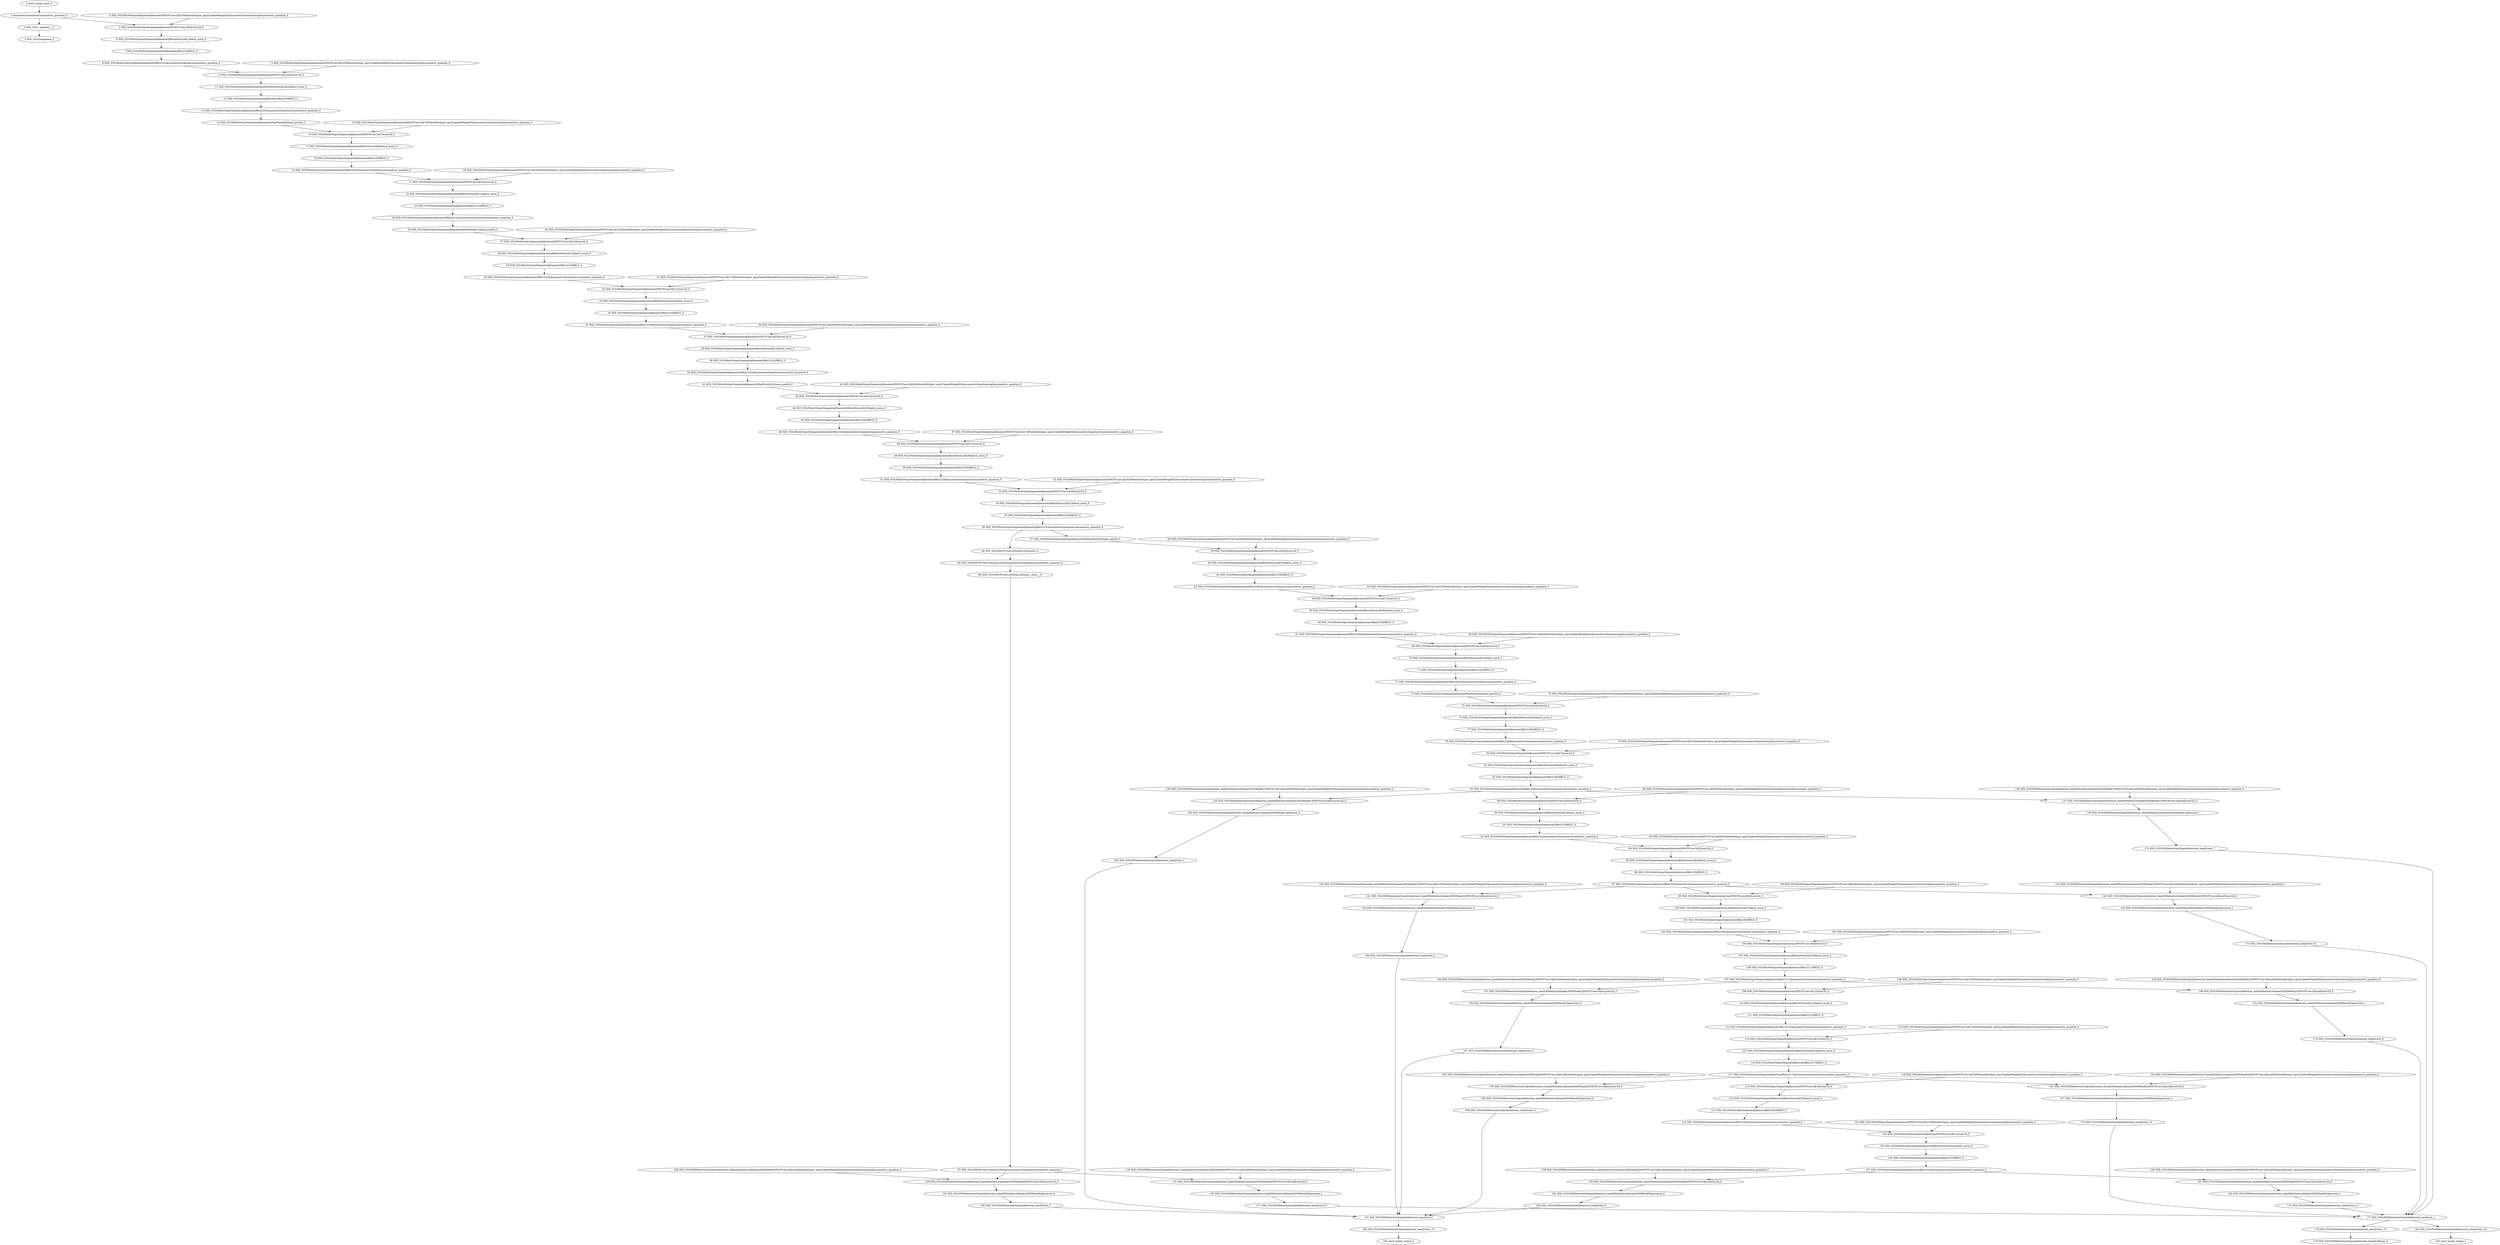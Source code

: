 strict digraph  {
"0 /nncf_model_input_0" [id=0, scope="", type=nncf_model_input];
"1 AsymmetricQuantizer/asymmetric_quantize_0" [id=1, scope=AsymmetricQuantizer, type=asymmetric_quantize];
"2 SSD_VGG/__getitem___0" [id=2, scope=SSD_VGG, type=__getitem__];
"3 SSD_VGG/unsqueeze_0" [id=3, scope=SSD_VGG, type=unsqueeze];
"4 SSD_VGG/MultiOutputSequential[basenet]/NNCFConv2d[0]/ModuleDict[pre_ops]/UpdateWeight[0]/AsymmetricQuantizer[op]/asymmetric_quantize_0" [id=4, scope="SSD_VGG/MultiOutputSequential[basenet]/NNCFConv2d[0]/ModuleDict[pre_ops]/UpdateWeight[0]/AsymmetricQuantizer[op]", type=asymmetric_quantize];
"5 SSD_VGG/MultiOutputSequential[basenet]/NNCFConv2d[0]/conv2d_0" [id=5, scope="SSD_VGG/MultiOutputSequential[basenet]/NNCFConv2d[0]", type=conv2d];
"6 SSD_VGG/MultiOutputSequential[basenet]/BatchNorm2d[1]/batch_norm_0" [id=6, scope="SSD_VGG/MultiOutputSequential[basenet]/BatchNorm2d[1]", type=batch_norm];
"7 SSD_VGG/MultiOutputSequential[basenet]/ReLU[2]/RELU_0" [id=7, scope="SSD_VGG/MultiOutputSequential[basenet]/ReLU[2]", type=RELU];
"8 SSD_VGG/MultiOutputSequential[basenet]/ReLU[2]/AsymmetricQuantizer/asymmetric_quantize_0" [id=8, scope="SSD_VGG/MultiOutputSequential[basenet]/ReLU[2]/AsymmetricQuantizer", type=asymmetric_quantize];
"9 SSD_VGG/MultiOutputSequential[basenet]/NNCFConv2d[3]/ModuleDict[pre_ops]/UpdateWeight[0]/AsymmetricQuantizer[op]/asymmetric_quantize_0" [id=9, scope="SSD_VGG/MultiOutputSequential[basenet]/NNCFConv2d[3]/ModuleDict[pre_ops]/UpdateWeight[0]/AsymmetricQuantizer[op]", type=asymmetric_quantize];
"10 SSD_VGG/MultiOutputSequential[basenet]/NNCFConv2d[3]/conv2d_0" [id=10, scope="SSD_VGG/MultiOutputSequential[basenet]/NNCFConv2d[3]", type=conv2d];
"11 SSD_VGG/MultiOutputSequential[basenet]/BatchNorm2d[4]/batch_norm_0" [id=11, scope="SSD_VGG/MultiOutputSequential[basenet]/BatchNorm2d[4]", type=batch_norm];
"12 SSD_VGG/MultiOutputSequential[basenet]/ReLU[5]/RELU_0" [id=12, scope="SSD_VGG/MultiOutputSequential[basenet]/ReLU[5]", type=RELU];
"13 SSD_VGG/MultiOutputSequential[basenet]/ReLU[5]/AsymmetricQuantizer/asymmetric_quantize_0" [id=13, scope="SSD_VGG/MultiOutputSequential[basenet]/ReLU[5]/AsymmetricQuantizer", type=asymmetric_quantize];
"14 SSD_VGG/MultiOutputSequential[basenet]/MaxPool2d[6]/max_pool2d_0" [id=14, scope="SSD_VGG/MultiOutputSequential[basenet]/MaxPool2d[6]", type=max_pool2d];
"15 SSD_VGG/MultiOutputSequential[basenet]/NNCFConv2d[7]/ModuleDict[pre_ops]/UpdateWeight[0]/AsymmetricQuantizer[op]/asymmetric_quantize_0" [id=15, scope="SSD_VGG/MultiOutputSequential[basenet]/NNCFConv2d[7]/ModuleDict[pre_ops]/UpdateWeight[0]/AsymmetricQuantizer[op]", type=asymmetric_quantize];
"16 SSD_VGG/MultiOutputSequential[basenet]/NNCFConv2d[7]/conv2d_0" [id=16, scope="SSD_VGG/MultiOutputSequential[basenet]/NNCFConv2d[7]", type=conv2d];
"17 SSD_VGG/MultiOutputSequential[basenet]/BatchNorm2d[8]/batch_norm_0" [id=17, scope="SSD_VGG/MultiOutputSequential[basenet]/BatchNorm2d[8]", type=batch_norm];
"18 SSD_VGG/MultiOutputSequential[basenet]/ReLU[9]/RELU_0" [id=18, scope="SSD_VGG/MultiOutputSequential[basenet]/ReLU[9]", type=RELU];
"19 SSD_VGG/MultiOutputSequential[basenet]/ReLU[9]/AsymmetricQuantizer/asymmetric_quantize_0" [id=19, scope="SSD_VGG/MultiOutputSequential[basenet]/ReLU[9]/AsymmetricQuantizer", type=asymmetric_quantize];
"20 SSD_VGG/MultiOutputSequential[basenet]/NNCFConv2d[10]/ModuleDict[pre_ops]/UpdateWeight[0]/AsymmetricQuantizer[op]/asymmetric_quantize_0" [id=20, scope="SSD_VGG/MultiOutputSequential[basenet]/NNCFConv2d[10]/ModuleDict[pre_ops]/UpdateWeight[0]/AsymmetricQuantizer[op]", type=asymmetric_quantize];
"21 SSD_VGG/MultiOutputSequential[basenet]/NNCFConv2d[10]/conv2d_0" [id=21, scope="SSD_VGG/MultiOutputSequential[basenet]/NNCFConv2d[10]", type=conv2d];
"22 SSD_VGG/MultiOutputSequential[basenet]/BatchNorm2d[11]/batch_norm_0" [id=22, scope="SSD_VGG/MultiOutputSequential[basenet]/BatchNorm2d[11]", type=batch_norm];
"23 SSD_VGG/MultiOutputSequential[basenet]/ReLU[12]/RELU_0" [id=23, scope="SSD_VGG/MultiOutputSequential[basenet]/ReLU[12]", type=RELU];
"24 SSD_VGG/MultiOutputSequential[basenet]/ReLU[12]/AsymmetricQuantizer/asymmetric_quantize_0" [id=24, scope="SSD_VGG/MultiOutputSequential[basenet]/ReLU[12]/AsymmetricQuantizer", type=asymmetric_quantize];
"25 SSD_VGG/MultiOutputSequential[basenet]/MaxPool2d[13]/max_pool2d_0" [id=25, scope="SSD_VGG/MultiOutputSequential[basenet]/MaxPool2d[13]", type=max_pool2d];
"26 SSD_VGG/MultiOutputSequential[basenet]/NNCFConv2d[14]/ModuleDict[pre_ops]/UpdateWeight[0]/AsymmetricQuantizer[op]/asymmetric_quantize_0" [id=26, scope="SSD_VGG/MultiOutputSequential[basenet]/NNCFConv2d[14]/ModuleDict[pre_ops]/UpdateWeight[0]/AsymmetricQuantizer[op]", type=asymmetric_quantize];
"27 SSD_VGG/MultiOutputSequential[basenet]/NNCFConv2d[14]/conv2d_0" [id=27, scope="SSD_VGG/MultiOutputSequential[basenet]/NNCFConv2d[14]", type=conv2d];
"28 SSD_VGG/MultiOutputSequential[basenet]/BatchNorm2d[15]/batch_norm_0" [id=28, scope="SSD_VGG/MultiOutputSequential[basenet]/BatchNorm2d[15]", type=batch_norm];
"29 SSD_VGG/MultiOutputSequential[basenet]/ReLU[16]/RELU_0" [id=29, scope="SSD_VGG/MultiOutputSequential[basenet]/ReLU[16]", type=RELU];
"30 SSD_VGG/MultiOutputSequential[basenet]/ReLU[16]/AsymmetricQuantizer/asymmetric_quantize_0" [id=30, scope="SSD_VGG/MultiOutputSequential[basenet]/ReLU[16]/AsymmetricQuantizer", type=asymmetric_quantize];
"31 SSD_VGG/MultiOutputSequential[basenet]/NNCFConv2d[17]/ModuleDict[pre_ops]/UpdateWeight[0]/AsymmetricQuantizer[op]/asymmetric_quantize_0" [id=31, scope="SSD_VGG/MultiOutputSequential[basenet]/NNCFConv2d[17]/ModuleDict[pre_ops]/UpdateWeight[0]/AsymmetricQuantizer[op]", type=asymmetric_quantize];
"32 SSD_VGG/MultiOutputSequential[basenet]/NNCFConv2d[17]/conv2d_0" [id=32, scope="SSD_VGG/MultiOutputSequential[basenet]/NNCFConv2d[17]", type=conv2d];
"33 SSD_VGG/MultiOutputSequential[basenet]/BatchNorm2d[18]/batch_norm_0" [id=33, scope="SSD_VGG/MultiOutputSequential[basenet]/BatchNorm2d[18]", type=batch_norm];
"34 SSD_VGG/MultiOutputSequential[basenet]/ReLU[19]/RELU_0" [id=34, scope="SSD_VGG/MultiOutputSequential[basenet]/ReLU[19]", type=RELU];
"35 SSD_VGG/MultiOutputSequential[basenet]/ReLU[19]/AsymmetricQuantizer/asymmetric_quantize_0" [id=35, scope="SSD_VGG/MultiOutputSequential[basenet]/ReLU[19]/AsymmetricQuantizer", type=asymmetric_quantize];
"36 SSD_VGG/MultiOutputSequential[basenet]/NNCFConv2d[20]/ModuleDict[pre_ops]/UpdateWeight[0]/AsymmetricQuantizer[op]/asymmetric_quantize_0" [id=36, scope="SSD_VGG/MultiOutputSequential[basenet]/NNCFConv2d[20]/ModuleDict[pre_ops]/UpdateWeight[0]/AsymmetricQuantizer[op]", type=asymmetric_quantize];
"37 SSD_VGG/MultiOutputSequential[basenet]/NNCFConv2d[20]/conv2d_0" [id=37, scope="SSD_VGG/MultiOutputSequential[basenet]/NNCFConv2d[20]", type=conv2d];
"38 SSD_VGG/MultiOutputSequential[basenet]/BatchNorm2d[21]/batch_norm_0" [id=38, scope="SSD_VGG/MultiOutputSequential[basenet]/BatchNorm2d[21]", type=batch_norm];
"39 SSD_VGG/MultiOutputSequential[basenet]/ReLU[22]/RELU_0" [id=39, scope="SSD_VGG/MultiOutputSequential[basenet]/ReLU[22]", type=RELU];
"40 SSD_VGG/MultiOutputSequential[basenet]/ReLU[22]/AsymmetricQuantizer/asymmetric_quantize_0" [id=40, scope="SSD_VGG/MultiOutputSequential[basenet]/ReLU[22]/AsymmetricQuantizer", type=asymmetric_quantize];
"41 SSD_VGG/MultiOutputSequential[basenet]/MaxPool2d[23]/max_pool2d_0" [id=41, scope="SSD_VGG/MultiOutputSequential[basenet]/MaxPool2d[23]", type=max_pool2d];
"42 SSD_VGG/MultiOutputSequential[basenet]/NNCFConv2d[24]/ModuleDict[pre_ops]/UpdateWeight[0]/AsymmetricQuantizer[op]/asymmetric_quantize_0" [id=42, scope="SSD_VGG/MultiOutputSequential[basenet]/NNCFConv2d[24]/ModuleDict[pre_ops]/UpdateWeight[0]/AsymmetricQuantizer[op]", type=asymmetric_quantize];
"43 SSD_VGG/MultiOutputSequential[basenet]/NNCFConv2d[24]/conv2d_0" [id=43, scope="SSD_VGG/MultiOutputSequential[basenet]/NNCFConv2d[24]", type=conv2d];
"44 SSD_VGG/MultiOutputSequential[basenet]/BatchNorm2d[25]/batch_norm_0" [id=44, scope="SSD_VGG/MultiOutputSequential[basenet]/BatchNorm2d[25]", type=batch_norm];
"45 SSD_VGG/MultiOutputSequential[basenet]/ReLU[26]/RELU_0" [id=45, scope="SSD_VGG/MultiOutputSequential[basenet]/ReLU[26]", type=RELU];
"46 SSD_VGG/MultiOutputSequential[basenet]/ReLU[26]/AsymmetricQuantizer/asymmetric_quantize_0" [id=46, scope="SSD_VGG/MultiOutputSequential[basenet]/ReLU[26]/AsymmetricQuantizer", type=asymmetric_quantize];
"47 SSD_VGG/MultiOutputSequential[basenet]/NNCFConv2d[27]/ModuleDict[pre_ops]/UpdateWeight[0]/AsymmetricQuantizer[op]/asymmetric_quantize_0" [id=47, scope="SSD_VGG/MultiOutputSequential[basenet]/NNCFConv2d[27]/ModuleDict[pre_ops]/UpdateWeight[0]/AsymmetricQuantizer[op]", type=asymmetric_quantize];
"48 SSD_VGG/MultiOutputSequential[basenet]/NNCFConv2d[27]/conv2d_0" [id=48, scope="SSD_VGG/MultiOutputSequential[basenet]/NNCFConv2d[27]", type=conv2d];
"49 SSD_VGG/MultiOutputSequential[basenet]/BatchNorm2d[28]/batch_norm_0" [id=49, scope="SSD_VGG/MultiOutputSequential[basenet]/BatchNorm2d[28]", type=batch_norm];
"50 SSD_VGG/MultiOutputSequential[basenet]/ReLU[29]/RELU_0" [id=50, scope="SSD_VGG/MultiOutputSequential[basenet]/ReLU[29]", type=RELU];
"51 SSD_VGG/MultiOutputSequential[basenet]/ReLU[29]/AsymmetricQuantizer/asymmetric_quantize_0" [id=51, scope="SSD_VGG/MultiOutputSequential[basenet]/ReLU[29]/AsymmetricQuantizer", type=asymmetric_quantize];
"52 SSD_VGG/MultiOutputSequential[basenet]/NNCFConv2d[30]/ModuleDict[pre_ops]/UpdateWeight[0]/AsymmetricQuantizer[op]/asymmetric_quantize_0" [id=52, scope="SSD_VGG/MultiOutputSequential[basenet]/NNCFConv2d[30]/ModuleDict[pre_ops]/UpdateWeight[0]/AsymmetricQuantizer[op]", type=asymmetric_quantize];
"53 SSD_VGG/MultiOutputSequential[basenet]/NNCFConv2d[30]/conv2d_0" [id=53, scope="SSD_VGG/MultiOutputSequential[basenet]/NNCFConv2d[30]", type=conv2d];
"54 SSD_VGG/MultiOutputSequential[basenet]/BatchNorm2d[31]/batch_norm_0" [id=54, scope="SSD_VGG/MultiOutputSequential[basenet]/BatchNorm2d[31]", type=batch_norm];
"55 SSD_VGG/MultiOutputSequential[basenet]/ReLU[32]/RELU_0" [id=55, scope="SSD_VGG/MultiOutputSequential[basenet]/ReLU[32]", type=RELU];
"56 SSD_VGG/MultiOutputSequential[basenet]/ReLU[32]/AsymmetricQuantizer/asymmetric_quantize_0" [id=56, scope="SSD_VGG/MultiOutputSequential[basenet]/ReLU[32]/AsymmetricQuantizer", type=asymmetric_quantize];
"57 SSD_VGG/MultiOutputSequential[basenet]/MaxPool2d[33]/max_pool2d_0" [id=57, scope="SSD_VGG/MultiOutputSequential[basenet]/MaxPool2d[33]", type=max_pool2d];
"58 SSD_VGG/MultiOutputSequential[basenet]/NNCFConv2d[34]/ModuleDict[pre_ops]/UpdateWeight[0]/AsymmetricQuantizer[op]/asymmetric_quantize_0" [id=58, scope="SSD_VGG/MultiOutputSequential[basenet]/NNCFConv2d[34]/ModuleDict[pre_ops]/UpdateWeight[0]/AsymmetricQuantizer[op]", type=asymmetric_quantize];
"59 SSD_VGG/MultiOutputSequential[basenet]/NNCFConv2d[34]/conv2d_0" [id=59, scope="SSD_VGG/MultiOutputSequential[basenet]/NNCFConv2d[34]", type=conv2d];
"60 SSD_VGG/MultiOutputSequential[basenet]/BatchNorm2d[35]/batch_norm_0" [id=60, scope="SSD_VGG/MultiOutputSequential[basenet]/BatchNorm2d[35]", type=batch_norm];
"61 SSD_VGG/MultiOutputSequential[basenet]/ReLU[36]/RELU_0" [id=61, scope="SSD_VGG/MultiOutputSequential[basenet]/ReLU[36]", type=RELU];
"62 SSD_VGG/MultiOutputSequential[basenet]/ReLU[36]/AsymmetricQuantizer/asymmetric_quantize_0" [id=62, scope="SSD_VGG/MultiOutputSequential[basenet]/ReLU[36]/AsymmetricQuantizer", type=asymmetric_quantize];
"63 SSD_VGG/MultiOutputSequential[basenet]/NNCFConv2d[37]/ModuleDict[pre_ops]/UpdateWeight[0]/AsymmetricQuantizer[op]/asymmetric_quantize_0" [id=63, scope="SSD_VGG/MultiOutputSequential[basenet]/NNCFConv2d[37]/ModuleDict[pre_ops]/UpdateWeight[0]/AsymmetricQuantizer[op]", type=asymmetric_quantize];
"64 SSD_VGG/MultiOutputSequential[basenet]/NNCFConv2d[37]/conv2d_0" [id=64, scope="SSD_VGG/MultiOutputSequential[basenet]/NNCFConv2d[37]", type=conv2d];
"65 SSD_VGG/MultiOutputSequential[basenet]/BatchNorm2d[38]/batch_norm_0" [id=65, scope="SSD_VGG/MultiOutputSequential[basenet]/BatchNorm2d[38]", type=batch_norm];
"66 SSD_VGG/MultiOutputSequential[basenet]/ReLU[39]/RELU_0" [id=66, scope="SSD_VGG/MultiOutputSequential[basenet]/ReLU[39]", type=RELU];
"67 SSD_VGG/MultiOutputSequential[basenet]/ReLU[39]/AsymmetricQuantizer/asymmetric_quantize_0" [id=67, scope="SSD_VGG/MultiOutputSequential[basenet]/ReLU[39]/AsymmetricQuantizer", type=asymmetric_quantize];
"68 SSD_VGG/MultiOutputSequential[basenet]/NNCFConv2d[40]/ModuleDict[pre_ops]/UpdateWeight[0]/AsymmetricQuantizer[op]/asymmetric_quantize_0" [id=68, scope="SSD_VGG/MultiOutputSequential[basenet]/NNCFConv2d[40]/ModuleDict[pre_ops]/UpdateWeight[0]/AsymmetricQuantizer[op]", type=asymmetric_quantize];
"69 SSD_VGG/MultiOutputSequential[basenet]/NNCFConv2d[40]/conv2d_0" [id=69, scope="SSD_VGG/MultiOutputSequential[basenet]/NNCFConv2d[40]", type=conv2d];
"70 SSD_VGG/MultiOutputSequential[basenet]/BatchNorm2d[41]/batch_norm_0" [id=70, scope="SSD_VGG/MultiOutputSequential[basenet]/BatchNorm2d[41]", type=batch_norm];
"71 SSD_VGG/MultiOutputSequential[basenet]/ReLU[42]/RELU_0" [id=71, scope="SSD_VGG/MultiOutputSequential[basenet]/ReLU[42]", type=RELU];
"72 SSD_VGG/MultiOutputSequential[basenet]/ReLU[42]/AsymmetricQuantizer/asymmetric_quantize_0" [id=72, scope="SSD_VGG/MultiOutputSequential[basenet]/ReLU[42]/AsymmetricQuantizer", type=asymmetric_quantize];
"73 SSD_VGG/MultiOutputSequential[basenet]/MaxPool2d[43]/max_pool2d_0" [id=73, scope="SSD_VGG/MultiOutputSequential[basenet]/MaxPool2d[43]", type=max_pool2d];
"74 SSD_VGG/MultiOutputSequential[basenet]/NNCFConv2d[44]/ModuleDict[pre_ops]/UpdateWeight[0]/AsymmetricQuantizer[op]/asymmetric_quantize_0" [id=74, scope="SSD_VGG/MultiOutputSequential[basenet]/NNCFConv2d[44]/ModuleDict[pre_ops]/UpdateWeight[0]/AsymmetricQuantizer[op]", type=asymmetric_quantize];
"75 SSD_VGG/MultiOutputSequential[basenet]/NNCFConv2d[44]/conv2d_0" [id=75, scope="SSD_VGG/MultiOutputSequential[basenet]/NNCFConv2d[44]", type=conv2d];
"76 SSD_VGG/MultiOutputSequential[basenet]/BatchNorm2d[45]/batch_norm_0" [id=76, scope="SSD_VGG/MultiOutputSequential[basenet]/BatchNorm2d[45]", type=batch_norm];
"77 SSD_VGG/MultiOutputSequential[basenet]/ReLU[46]/RELU_0" [id=77, scope="SSD_VGG/MultiOutputSequential[basenet]/ReLU[46]", type=RELU];
"78 SSD_VGG/MultiOutputSequential[basenet]/ReLU[46]/AsymmetricQuantizer/asymmetric_quantize_0" [id=78, scope="SSD_VGG/MultiOutputSequential[basenet]/ReLU[46]/AsymmetricQuantizer", type=asymmetric_quantize];
"79 SSD_VGG/MultiOutputSequential[basenet]/NNCFConv2d[47]/ModuleDict[pre_ops]/UpdateWeight[0]/AsymmetricQuantizer[op]/asymmetric_quantize_0" [id=79, scope="SSD_VGG/MultiOutputSequential[basenet]/NNCFConv2d[47]/ModuleDict[pre_ops]/UpdateWeight[0]/AsymmetricQuantizer[op]", type=asymmetric_quantize];
"80 SSD_VGG/MultiOutputSequential[basenet]/NNCFConv2d[47]/conv2d_0" [id=80, scope="SSD_VGG/MultiOutputSequential[basenet]/NNCFConv2d[47]", type=conv2d];
"81 SSD_VGG/MultiOutputSequential[basenet]/BatchNorm2d[48]/batch_norm_0" [id=81, scope="SSD_VGG/MultiOutputSequential[basenet]/BatchNorm2d[48]", type=batch_norm];
"82 SSD_VGG/MultiOutputSequential[basenet]/ReLU[49]/RELU_0" [id=82, scope="SSD_VGG/MultiOutputSequential[basenet]/ReLU[49]", type=RELU];
"83 SSD_VGG/MultiOutputSequential[basenet]/ReLU[49]/AsymmetricQuantizer/asymmetric_quantize_0" [id=83, scope="SSD_VGG/MultiOutputSequential[basenet]/ReLU[49]/AsymmetricQuantizer", type=asymmetric_quantize];
"84 SSD_VGG/NNCFUserL2Norm[L2Norm]/div_0" [id=84, scope="SSD_VGG/NNCFUserL2Norm[L2Norm]", type=div];
"85 SSD_VGG/NNCFUserL2Norm[L2Norm]/AsymmetricQuantizer/asymmetric_quantize_0" [id=85, scope="SSD_VGG/NNCFUserL2Norm[L2Norm]/AsymmetricQuantizer", type=asymmetric_quantize];
"86 SSD_VGG/NNCFUserL2Norm[L2Norm]/__rmul___0" [id=86, scope="SSD_VGG/NNCFUserL2Norm[L2Norm]", type=__rmul__];
"87 SSD_VGG/NNCFUserL2Norm[L2Norm]/AsymmetricQuantizer/asymmetric_quantize_1" [id=87, scope="SSD_VGG/NNCFUserL2Norm[L2Norm]/AsymmetricQuantizer", type=asymmetric_quantize];
"88 SSD_VGG/MultiOutputSequential[extras]/NNCFConv2d[0]/ModuleDict[pre_ops]/UpdateWeight[0]/AsymmetricQuantizer[op]/asymmetric_quantize_0" [id=88, scope="SSD_VGG/MultiOutputSequential[extras]/NNCFConv2d[0]/ModuleDict[pre_ops]/UpdateWeight[0]/AsymmetricQuantizer[op]", type=asymmetric_quantize];
"89 SSD_VGG/MultiOutputSequential[extras]/NNCFConv2d[0]/conv2d_0" [id=89, scope="SSD_VGG/MultiOutputSequential[extras]/NNCFConv2d[0]", type=conv2d];
"90 SSD_VGG/MultiOutputSequential[extras]/BatchNorm2d[1]/batch_norm_0" [id=90, scope="SSD_VGG/MultiOutputSequential[extras]/BatchNorm2d[1]", type=batch_norm];
"91 SSD_VGG/MultiOutputSequential[extras]/ReLU[2]/RELU_0" [id=91, scope="SSD_VGG/MultiOutputSequential[extras]/ReLU[2]", type=RELU];
"92 SSD_VGG/MultiOutputSequential[extras]/ReLU[2]/AsymmetricQuantizer/asymmetric_quantize_0" [id=92, scope="SSD_VGG/MultiOutputSequential[extras]/ReLU[2]/AsymmetricQuantizer", type=asymmetric_quantize];
"93 SSD_VGG/MultiOutputSequential[extras]/NNCFConv2d[3]/ModuleDict[pre_ops]/UpdateWeight[0]/AsymmetricQuantizer[op]/asymmetric_quantize_0" [id=93, scope="SSD_VGG/MultiOutputSequential[extras]/NNCFConv2d[3]/ModuleDict[pre_ops]/UpdateWeight[0]/AsymmetricQuantizer[op]", type=asymmetric_quantize];
"94 SSD_VGG/MultiOutputSequential[extras]/NNCFConv2d[3]/conv2d_0" [id=94, scope="SSD_VGG/MultiOutputSequential[extras]/NNCFConv2d[3]", type=conv2d];
"95 SSD_VGG/MultiOutputSequential[extras]/BatchNorm2d[4]/batch_norm_0" [id=95, scope="SSD_VGG/MultiOutputSequential[extras]/BatchNorm2d[4]", type=batch_norm];
"96 SSD_VGG/MultiOutputSequential[extras]/ReLU[5]/RELU_0" [id=96, scope="SSD_VGG/MultiOutputSequential[extras]/ReLU[5]", type=RELU];
"97 SSD_VGG/MultiOutputSequential[extras]/ReLU[5]/AsymmetricQuantizer/asymmetric_quantize_0" [id=97, scope="SSD_VGG/MultiOutputSequential[extras]/ReLU[5]/AsymmetricQuantizer", type=asymmetric_quantize];
"98 SSD_VGG/MultiOutputSequential[extras]/NNCFConv2d[6]/ModuleDict[pre_ops]/UpdateWeight[0]/AsymmetricQuantizer[op]/asymmetric_quantize_0" [id=98, scope="SSD_VGG/MultiOutputSequential[extras]/NNCFConv2d[6]/ModuleDict[pre_ops]/UpdateWeight[0]/AsymmetricQuantizer[op]", type=asymmetric_quantize];
"99 SSD_VGG/MultiOutputSequential[extras]/NNCFConv2d[6]/conv2d_0" [id=99, scope="SSD_VGG/MultiOutputSequential[extras]/NNCFConv2d[6]", type=conv2d];
"100 SSD_VGG/MultiOutputSequential[extras]/BatchNorm2d[7]/batch_norm_0" [id=100, scope="SSD_VGG/MultiOutputSequential[extras]/BatchNorm2d[7]", type=batch_norm];
"101 SSD_VGG/MultiOutputSequential[extras]/ReLU[8]/RELU_0" [id=101, scope="SSD_VGG/MultiOutputSequential[extras]/ReLU[8]", type=RELU];
"102 SSD_VGG/MultiOutputSequential[extras]/ReLU[8]/AsymmetricQuantizer/asymmetric_quantize_0" [id=102, scope="SSD_VGG/MultiOutputSequential[extras]/ReLU[8]/AsymmetricQuantizer", type=asymmetric_quantize];
"103 SSD_VGG/MultiOutputSequential[extras]/NNCFConv2d[9]/ModuleDict[pre_ops]/UpdateWeight[0]/AsymmetricQuantizer[op]/asymmetric_quantize_0" [id=103, scope="SSD_VGG/MultiOutputSequential[extras]/NNCFConv2d[9]/ModuleDict[pre_ops]/UpdateWeight[0]/AsymmetricQuantizer[op]", type=asymmetric_quantize];
"104 SSD_VGG/MultiOutputSequential[extras]/NNCFConv2d[9]/conv2d_0" [id=104, scope="SSD_VGG/MultiOutputSequential[extras]/NNCFConv2d[9]", type=conv2d];
"105 SSD_VGG/MultiOutputSequential[extras]/BatchNorm2d[10]/batch_norm_0" [id=105, scope="SSD_VGG/MultiOutputSequential[extras]/BatchNorm2d[10]", type=batch_norm];
"106 SSD_VGG/MultiOutputSequential[extras]/ReLU[11]/RELU_0" [id=106, scope="SSD_VGG/MultiOutputSequential[extras]/ReLU[11]", type=RELU];
"107 SSD_VGG/MultiOutputSequential[extras]/ReLU[11]/AsymmetricQuantizer/asymmetric_quantize_0" [id=107, scope="SSD_VGG/MultiOutputSequential[extras]/ReLU[11]/AsymmetricQuantizer", type=asymmetric_quantize];
"108 SSD_VGG/MultiOutputSequential[extras]/NNCFConv2d[12]/ModuleDict[pre_ops]/UpdateWeight[0]/AsymmetricQuantizer[op]/asymmetric_quantize_0" [id=108, scope="SSD_VGG/MultiOutputSequential[extras]/NNCFConv2d[12]/ModuleDict[pre_ops]/UpdateWeight[0]/AsymmetricQuantizer[op]", type=asymmetric_quantize];
"109 SSD_VGG/MultiOutputSequential[extras]/NNCFConv2d[12]/conv2d_0" [id=109, scope="SSD_VGG/MultiOutputSequential[extras]/NNCFConv2d[12]", type=conv2d];
"110 SSD_VGG/MultiOutputSequential[extras]/BatchNorm2d[13]/batch_norm_0" [id=110, scope="SSD_VGG/MultiOutputSequential[extras]/BatchNorm2d[13]", type=batch_norm];
"111 SSD_VGG/MultiOutputSequential[extras]/ReLU[14]/RELU_0" [id=111, scope="SSD_VGG/MultiOutputSequential[extras]/ReLU[14]", type=RELU];
"112 SSD_VGG/MultiOutputSequential[extras]/ReLU[14]/AsymmetricQuantizer/asymmetric_quantize_0" [id=112, scope="SSD_VGG/MultiOutputSequential[extras]/ReLU[14]/AsymmetricQuantizer", type=asymmetric_quantize];
"113 SSD_VGG/MultiOutputSequential[extras]/NNCFConv2d[15]/ModuleDict[pre_ops]/UpdateWeight[0]/AsymmetricQuantizer[op]/asymmetric_quantize_0" [id=113, scope="SSD_VGG/MultiOutputSequential[extras]/NNCFConv2d[15]/ModuleDict[pre_ops]/UpdateWeight[0]/AsymmetricQuantizer[op]", type=asymmetric_quantize];
"114 SSD_VGG/MultiOutputSequential[extras]/NNCFConv2d[15]/conv2d_0" [id=114, scope="SSD_VGG/MultiOutputSequential[extras]/NNCFConv2d[15]", type=conv2d];
"115 SSD_VGG/MultiOutputSequential[extras]/BatchNorm2d[16]/batch_norm_0" [id=115, scope="SSD_VGG/MultiOutputSequential[extras]/BatchNorm2d[16]", type=batch_norm];
"116 SSD_VGG/MultiOutputSequential[extras]/ReLU[17]/RELU_0" [id=116, scope="SSD_VGG/MultiOutputSequential[extras]/ReLU[17]", type=RELU];
"117 SSD_VGG/MultiOutputSequential[extras]/ReLU[17]/AsymmetricQuantizer/asymmetric_quantize_0" [id=117, scope="SSD_VGG/MultiOutputSequential[extras]/ReLU[17]/AsymmetricQuantizer", type=asymmetric_quantize];
"118 SSD_VGG/MultiOutputSequential[extras]/NNCFConv2d[18]/ModuleDict[pre_ops]/UpdateWeight[0]/AsymmetricQuantizer[op]/asymmetric_quantize_0" [id=118, scope="SSD_VGG/MultiOutputSequential[extras]/NNCFConv2d[18]/ModuleDict[pre_ops]/UpdateWeight[0]/AsymmetricQuantizer[op]", type=asymmetric_quantize];
"119 SSD_VGG/MultiOutputSequential[extras]/NNCFConv2d[18]/conv2d_0" [id=119, scope="SSD_VGG/MultiOutputSequential[extras]/NNCFConv2d[18]", type=conv2d];
"120 SSD_VGG/MultiOutputSequential[extras]/BatchNorm2d[19]/batch_norm_0" [id=120, scope="SSD_VGG/MultiOutputSequential[extras]/BatchNorm2d[19]", type=batch_norm];
"121 SSD_VGG/MultiOutputSequential[extras]/ReLU[20]/RELU_0" [id=121, scope="SSD_VGG/MultiOutputSequential[extras]/ReLU[20]", type=RELU];
"122 SSD_VGG/MultiOutputSequential[extras]/ReLU[20]/AsymmetricQuantizer/asymmetric_quantize_0" [id=122, scope="SSD_VGG/MultiOutputSequential[extras]/ReLU[20]/AsymmetricQuantizer", type=asymmetric_quantize];
"123 SSD_VGG/MultiOutputSequential[extras]/NNCFConv2d[21]/ModuleDict[pre_ops]/UpdateWeight[0]/AsymmetricQuantizer[op]/asymmetric_quantize_0" [id=123, scope="SSD_VGG/MultiOutputSequential[extras]/NNCFConv2d[21]/ModuleDict[pre_ops]/UpdateWeight[0]/AsymmetricQuantizer[op]", type=asymmetric_quantize];
"124 SSD_VGG/MultiOutputSequential[extras]/NNCFConv2d[21]/conv2d_0" [id=124, scope="SSD_VGG/MultiOutputSequential[extras]/NNCFConv2d[21]", type=conv2d];
"125 SSD_VGG/MultiOutputSequential[extras]/BatchNorm2d[22]/batch_norm_0" [id=125, scope="SSD_VGG/MultiOutputSequential[extras]/BatchNorm2d[22]", type=batch_norm];
"126 SSD_VGG/MultiOutputSequential[extras]/ReLU[23]/RELU_0" [id=126, scope="SSD_VGG/MultiOutputSequential[extras]/ReLU[23]", type=RELU];
"127 SSD_VGG/MultiOutputSequential[extras]/ReLU[23]/AsymmetricQuantizer/asymmetric_quantize_0" [id=127, scope="SSD_VGG/MultiOutputSequential[extras]/ReLU[23]/AsymmetricQuantizer", type=asymmetric_quantize];
"128 SSD_VGG/SSDDetectionOutput[detection_head]/ModuleList[heads]/SSDHead[0]/NNCFConv2d[loc]/ModuleDict[pre_ops]/UpdateWeight[0]/AsymmetricQuantizer[op]/asymmetric_quantize_0" [id=128, scope="SSD_VGG/SSDDetectionOutput[detection_head]/ModuleList[heads]/SSDHead[0]/NNCFConv2d[loc]/ModuleDict[pre_ops]/UpdateWeight[0]/AsymmetricQuantizer[op]", type=asymmetric_quantize];
"129 SSD_VGG/SSDDetectionOutput[detection_head]/ModuleList[heads]/SSDHead[0]/NNCFConv2d[loc]/conv2d_0" [id=129, scope="SSD_VGG/SSDDetectionOutput[detection_head]/ModuleList[heads]/SSDHead[0]/NNCFConv2d[loc]", type=conv2d];
"130 SSD_VGG/SSDDetectionOutput[detection_head]/ModuleList[heads]/SSDHead[0]/NNCFConv2d[conf]/ModuleDict[pre_ops]/UpdateWeight[0]/AsymmetricQuantizer[op]/asymmetric_quantize_0" [id=130, scope="SSD_VGG/SSDDetectionOutput[detection_head]/ModuleList[heads]/SSDHead[0]/NNCFConv2d[conf]/ModuleDict[pre_ops]/UpdateWeight[0]/AsymmetricQuantizer[op]", type=asymmetric_quantize];
"131 SSD_VGG/SSDDetectionOutput[detection_head]/ModuleList[heads]/SSDHead[0]/NNCFConv2d[conf]/conv2d_0" [id=131, scope="SSD_VGG/SSDDetectionOutput[detection_head]/ModuleList[heads]/SSDHead[0]/NNCFConv2d[conf]", type=conv2d];
"132 SSD_VGG/SSDDetectionOutput[detection_head]/ModuleList[heads]/SSDHead[0]/permute_0" [id=132, scope="SSD_VGG/SSDDetectionOutput[detection_head]/ModuleList[heads]/SSDHead[0]", type=permute];
"133 SSD_VGG/SSDDetectionOutput[detection_head]/ModuleList[heads]/SSDHead[0]/permute_1" [id=133, scope="SSD_VGG/SSDDetectionOutput[detection_head]/ModuleList[heads]/SSDHead[0]", type=permute];
"134 SSD_VGG/SSDDetectionOutput[detection_head]/ModuleList[heads]/SSDHead[1]/NNCFConv2d[loc]/ModuleDict[pre_ops]/UpdateWeight[0]/AsymmetricQuantizer[op]/asymmetric_quantize_0" [id=134, scope="SSD_VGG/SSDDetectionOutput[detection_head]/ModuleList[heads]/SSDHead[1]/NNCFConv2d[loc]/ModuleDict[pre_ops]/UpdateWeight[0]/AsymmetricQuantizer[op]", type=asymmetric_quantize];
"135 SSD_VGG/SSDDetectionOutput[detection_head]/ModuleList[heads]/SSDHead[1]/NNCFConv2d[loc]/conv2d_0" [id=135, scope="SSD_VGG/SSDDetectionOutput[detection_head]/ModuleList[heads]/SSDHead[1]/NNCFConv2d[loc]", type=conv2d];
"136 SSD_VGG/SSDDetectionOutput[detection_head]/ModuleList[heads]/SSDHead[1]/NNCFConv2d[conf]/ModuleDict[pre_ops]/UpdateWeight[0]/AsymmetricQuantizer[op]/asymmetric_quantize_0" [id=136, scope="SSD_VGG/SSDDetectionOutput[detection_head]/ModuleList[heads]/SSDHead[1]/NNCFConv2d[conf]/ModuleDict[pre_ops]/UpdateWeight[0]/AsymmetricQuantizer[op]", type=asymmetric_quantize];
"137 SSD_VGG/SSDDetectionOutput[detection_head]/ModuleList[heads]/SSDHead[1]/NNCFConv2d[conf]/conv2d_0" [id=137, scope="SSD_VGG/SSDDetectionOutput[detection_head]/ModuleList[heads]/SSDHead[1]/NNCFConv2d[conf]", type=conv2d];
"138 SSD_VGG/SSDDetectionOutput[detection_head]/ModuleList[heads]/SSDHead[1]/permute_0" [id=138, scope="SSD_VGG/SSDDetectionOutput[detection_head]/ModuleList[heads]/SSDHead[1]", type=permute];
"139 SSD_VGG/SSDDetectionOutput[detection_head]/ModuleList[heads]/SSDHead[1]/permute_1" [id=139, scope="SSD_VGG/SSDDetectionOutput[detection_head]/ModuleList[heads]/SSDHead[1]", type=permute];
"140 SSD_VGG/SSDDetectionOutput[detection_head]/ModuleList[heads]/SSDHead[2]/NNCFConv2d[loc]/ModuleDict[pre_ops]/UpdateWeight[0]/AsymmetricQuantizer[op]/asymmetric_quantize_0" [id=140, scope="SSD_VGG/SSDDetectionOutput[detection_head]/ModuleList[heads]/SSDHead[2]/NNCFConv2d[loc]/ModuleDict[pre_ops]/UpdateWeight[0]/AsymmetricQuantizer[op]", type=asymmetric_quantize];
"141 SSD_VGG/SSDDetectionOutput[detection_head]/ModuleList[heads]/SSDHead[2]/NNCFConv2d[loc]/conv2d_0" [id=141, scope="SSD_VGG/SSDDetectionOutput[detection_head]/ModuleList[heads]/SSDHead[2]/NNCFConv2d[loc]", type=conv2d];
"142 SSD_VGG/SSDDetectionOutput[detection_head]/ModuleList[heads]/SSDHead[2]/NNCFConv2d[conf]/ModuleDict[pre_ops]/UpdateWeight[0]/AsymmetricQuantizer[op]/asymmetric_quantize_0" [id=142, scope="SSD_VGG/SSDDetectionOutput[detection_head]/ModuleList[heads]/SSDHead[2]/NNCFConv2d[conf]/ModuleDict[pre_ops]/UpdateWeight[0]/AsymmetricQuantizer[op]", type=asymmetric_quantize];
"143 SSD_VGG/SSDDetectionOutput[detection_head]/ModuleList[heads]/SSDHead[2]/NNCFConv2d[conf]/conv2d_0" [id=143, scope="SSD_VGG/SSDDetectionOutput[detection_head]/ModuleList[heads]/SSDHead[2]/NNCFConv2d[conf]", type=conv2d];
"144 SSD_VGG/SSDDetectionOutput[detection_head]/ModuleList[heads]/SSDHead[2]/permute_0" [id=144, scope="SSD_VGG/SSDDetectionOutput[detection_head]/ModuleList[heads]/SSDHead[2]", type=permute];
"145 SSD_VGG/SSDDetectionOutput[detection_head]/ModuleList[heads]/SSDHead[2]/permute_1" [id=145, scope="SSD_VGG/SSDDetectionOutput[detection_head]/ModuleList[heads]/SSDHead[2]", type=permute];
"146 SSD_VGG/SSDDetectionOutput[detection_head]/ModuleList[heads]/SSDHead[3]/NNCFConv2d[loc]/ModuleDict[pre_ops]/UpdateWeight[0]/AsymmetricQuantizer[op]/asymmetric_quantize_0" [id=146, scope="SSD_VGG/SSDDetectionOutput[detection_head]/ModuleList[heads]/SSDHead[3]/NNCFConv2d[loc]/ModuleDict[pre_ops]/UpdateWeight[0]/AsymmetricQuantizer[op]", type=asymmetric_quantize];
"147 SSD_VGG/SSDDetectionOutput[detection_head]/ModuleList[heads]/SSDHead[3]/NNCFConv2d[loc]/conv2d_0" [id=147, scope="SSD_VGG/SSDDetectionOutput[detection_head]/ModuleList[heads]/SSDHead[3]/NNCFConv2d[loc]", type=conv2d];
"148 SSD_VGG/SSDDetectionOutput[detection_head]/ModuleList[heads]/SSDHead[3]/NNCFConv2d[conf]/ModuleDict[pre_ops]/UpdateWeight[0]/AsymmetricQuantizer[op]/asymmetric_quantize_0" [id=148, scope="SSD_VGG/SSDDetectionOutput[detection_head]/ModuleList[heads]/SSDHead[3]/NNCFConv2d[conf]/ModuleDict[pre_ops]/UpdateWeight[0]/AsymmetricQuantizer[op]", type=asymmetric_quantize];
"149 SSD_VGG/SSDDetectionOutput[detection_head]/ModuleList[heads]/SSDHead[3]/NNCFConv2d[conf]/conv2d_0" [id=149, scope="SSD_VGG/SSDDetectionOutput[detection_head]/ModuleList[heads]/SSDHead[3]/NNCFConv2d[conf]", type=conv2d];
"150 SSD_VGG/SSDDetectionOutput[detection_head]/ModuleList[heads]/SSDHead[3]/permute_0" [id=150, scope="SSD_VGG/SSDDetectionOutput[detection_head]/ModuleList[heads]/SSDHead[3]", type=permute];
"151 SSD_VGG/SSDDetectionOutput[detection_head]/ModuleList[heads]/SSDHead[3]/permute_1" [id=151, scope="SSD_VGG/SSDDetectionOutput[detection_head]/ModuleList[heads]/SSDHead[3]", type=permute];
"152 SSD_VGG/SSDDetectionOutput[detection_head]/ModuleList[heads]/SSDHead[4]/NNCFConv2d[loc]/ModuleDict[pre_ops]/UpdateWeight[0]/AsymmetricQuantizer[op]/asymmetric_quantize_0" [id=152, scope="SSD_VGG/SSDDetectionOutput[detection_head]/ModuleList[heads]/SSDHead[4]/NNCFConv2d[loc]/ModuleDict[pre_ops]/UpdateWeight[0]/AsymmetricQuantizer[op]", type=asymmetric_quantize];
"153 SSD_VGG/SSDDetectionOutput[detection_head]/ModuleList[heads]/SSDHead[4]/NNCFConv2d[loc]/conv2d_0" [id=153, scope="SSD_VGG/SSDDetectionOutput[detection_head]/ModuleList[heads]/SSDHead[4]/NNCFConv2d[loc]", type=conv2d];
"154 SSD_VGG/SSDDetectionOutput[detection_head]/ModuleList[heads]/SSDHead[4]/NNCFConv2d[conf]/ModuleDict[pre_ops]/UpdateWeight[0]/AsymmetricQuantizer[op]/asymmetric_quantize_0" [id=154, scope="SSD_VGG/SSDDetectionOutput[detection_head]/ModuleList[heads]/SSDHead[4]/NNCFConv2d[conf]/ModuleDict[pre_ops]/UpdateWeight[0]/AsymmetricQuantizer[op]", type=asymmetric_quantize];
"155 SSD_VGG/SSDDetectionOutput[detection_head]/ModuleList[heads]/SSDHead[4]/NNCFConv2d[conf]/conv2d_0" [id=155, scope="SSD_VGG/SSDDetectionOutput[detection_head]/ModuleList[heads]/SSDHead[4]/NNCFConv2d[conf]", type=conv2d];
"156 SSD_VGG/SSDDetectionOutput[detection_head]/ModuleList[heads]/SSDHead[4]/permute_0" [id=156, scope="SSD_VGG/SSDDetectionOutput[detection_head]/ModuleList[heads]/SSDHead[4]", type=permute];
"157 SSD_VGG/SSDDetectionOutput[detection_head]/ModuleList[heads]/SSDHead[4]/permute_1" [id=157, scope="SSD_VGG/SSDDetectionOutput[detection_head]/ModuleList[heads]/SSDHead[4]", type=permute];
"158 SSD_VGG/SSDDetectionOutput[detection_head]/ModuleList[heads]/SSDHead[5]/NNCFConv2d[loc]/ModuleDict[pre_ops]/UpdateWeight[0]/AsymmetricQuantizer[op]/asymmetric_quantize_0" [id=158, scope="SSD_VGG/SSDDetectionOutput[detection_head]/ModuleList[heads]/SSDHead[5]/NNCFConv2d[loc]/ModuleDict[pre_ops]/UpdateWeight[0]/AsymmetricQuantizer[op]", type=asymmetric_quantize];
"159 SSD_VGG/SSDDetectionOutput[detection_head]/ModuleList[heads]/SSDHead[5]/NNCFConv2d[loc]/conv2d_0" [id=159, scope="SSD_VGG/SSDDetectionOutput[detection_head]/ModuleList[heads]/SSDHead[5]/NNCFConv2d[loc]", type=conv2d];
"160 SSD_VGG/SSDDetectionOutput[detection_head]/ModuleList[heads]/SSDHead[5]/NNCFConv2d[conf]/ModuleDict[pre_ops]/UpdateWeight[0]/AsymmetricQuantizer[op]/asymmetric_quantize_0" [id=160, scope="SSD_VGG/SSDDetectionOutput[detection_head]/ModuleList[heads]/SSDHead[5]/NNCFConv2d[conf]/ModuleDict[pre_ops]/UpdateWeight[0]/AsymmetricQuantizer[op]", type=asymmetric_quantize];
"161 SSD_VGG/SSDDetectionOutput[detection_head]/ModuleList[heads]/SSDHead[5]/NNCFConv2d[conf]/conv2d_0" [id=161, scope="SSD_VGG/SSDDetectionOutput[detection_head]/ModuleList[heads]/SSDHead[5]/NNCFConv2d[conf]", type=conv2d];
"162 SSD_VGG/SSDDetectionOutput[detection_head]/ModuleList[heads]/SSDHead[5]/permute_0" [id=162, scope="SSD_VGG/SSDDetectionOutput[detection_head]/ModuleList[heads]/SSDHead[5]", type=permute];
"163 SSD_VGG/SSDDetectionOutput[detection_head]/ModuleList[heads]/SSDHead[5]/permute_1" [id=163, scope="SSD_VGG/SSDDetectionOutput[detection_head]/ModuleList[heads]/SSDHead[5]", type=permute];
"164 SSD_VGG/SSDDetectionOutput[detection_head]/view_0" [id=164, scope="SSD_VGG/SSDDetectionOutput[detection_head]", type=view];
"165 SSD_VGG/SSDDetectionOutput[detection_head]/view_1" [id=165, scope="SSD_VGG/SSDDetectionOutput[detection_head]", type=view];
"166 SSD_VGG/SSDDetectionOutput[detection_head]/view_2" [id=166, scope="SSD_VGG/SSDDetectionOutput[detection_head]", type=view];
"167 SSD_VGG/SSDDetectionOutput[detection_head]/view_3" [id=167, scope="SSD_VGG/SSDDetectionOutput[detection_head]", type=view];
"168 SSD_VGG/SSDDetectionOutput[detection_head]/view_4" [id=168, scope="SSD_VGG/SSDDetectionOutput[detection_head]", type=view];
"169 SSD_VGG/SSDDetectionOutput[detection_head]/view_5" [id=169, scope="SSD_VGG/SSDDetectionOutput[detection_head]", type=view];
"170 SSD_VGG/SSDDetectionOutput[detection_head]/cat_0" [id=170, scope="SSD_VGG/SSDDetectionOutput[detection_head]", type=cat];
"171 SSD_VGG/SSDDetectionOutput[detection_head]/view_6" [id=171, scope="SSD_VGG/SSDDetectionOutput[detection_head]", type=view];
"172 SSD_VGG/SSDDetectionOutput[detection_head]/view_7" [id=172, scope="SSD_VGG/SSDDetectionOutput[detection_head]", type=view];
"173 SSD_VGG/SSDDetectionOutput[detection_head]/view_8" [id=173, scope="SSD_VGG/SSDDetectionOutput[detection_head]", type=view];
"174 SSD_VGG/SSDDetectionOutput[detection_head]/view_9" [id=174, scope="SSD_VGG/SSDDetectionOutput[detection_head]", type=view];
"175 SSD_VGG/SSDDetectionOutput[detection_head]/view_10" [id=175, scope="SSD_VGG/SSDDetectionOutput[detection_head]", type=view];
"176 SSD_VGG/SSDDetectionOutput[detection_head]/view_11" [id=176, scope="SSD_VGG/SSDDetectionOutput[detection_head]", type=view];
"177 SSD_VGG/SSDDetectionOutput[detection_head]/cat_1" [id=177, scope="SSD_VGG/SSDDetectionOutput[detection_head]", type=cat];
"178 SSD_VGG/SSDDetectionOutput[detection_head]/view_12" [id=178, scope="SSD_VGG/SSDDetectionOutput[detection_head]", type=view];
"179 SSD_VGG/SSDDetectionOutput[detection_head]/softmax_0" [id=179, scope="SSD_VGG/SSDDetectionOutput[detection_head]", type=softmax];
"180 SSD_VGG/SSDDetectionOutput[detection_head]/view_13" [id=180, scope="SSD_VGG/SSDDetectionOutput[detection_head]", type=view];
"181 SSD_VGG/SSDDetectionOutput[detection_head]/view_14" [id=181, scope="SSD_VGG/SSDDetectionOutput[detection_head]", type=view];
"182 /nncf_model_output_0" [id=182, scope="", type=nncf_model_output];
"183 /nncf_model_output_1" [id=183, scope="", type=nncf_model_output];
"0 /nncf_model_input_0" -> "1 AsymmetricQuantizer/asymmetric_quantize_0";
"1 AsymmetricQuantizer/asymmetric_quantize_0" -> "2 SSD_VGG/__getitem___0";
"1 AsymmetricQuantizer/asymmetric_quantize_0" -> "5 SSD_VGG/MultiOutputSequential[basenet]/NNCFConv2d[0]/conv2d_0";
"2 SSD_VGG/__getitem___0" -> "3 SSD_VGG/unsqueeze_0";
"4 SSD_VGG/MultiOutputSequential[basenet]/NNCFConv2d[0]/ModuleDict[pre_ops]/UpdateWeight[0]/AsymmetricQuantizer[op]/asymmetric_quantize_0" -> "5 SSD_VGG/MultiOutputSequential[basenet]/NNCFConv2d[0]/conv2d_0";
"5 SSD_VGG/MultiOutputSequential[basenet]/NNCFConv2d[0]/conv2d_0" -> "6 SSD_VGG/MultiOutputSequential[basenet]/BatchNorm2d[1]/batch_norm_0";
"6 SSD_VGG/MultiOutputSequential[basenet]/BatchNorm2d[1]/batch_norm_0" -> "7 SSD_VGG/MultiOutputSequential[basenet]/ReLU[2]/RELU_0";
"7 SSD_VGG/MultiOutputSequential[basenet]/ReLU[2]/RELU_0" -> "8 SSD_VGG/MultiOutputSequential[basenet]/ReLU[2]/AsymmetricQuantizer/asymmetric_quantize_0";
"8 SSD_VGG/MultiOutputSequential[basenet]/ReLU[2]/AsymmetricQuantizer/asymmetric_quantize_0" -> "10 SSD_VGG/MultiOutputSequential[basenet]/NNCFConv2d[3]/conv2d_0";
"9 SSD_VGG/MultiOutputSequential[basenet]/NNCFConv2d[3]/ModuleDict[pre_ops]/UpdateWeight[0]/AsymmetricQuantizer[op]/asymmetric_quantize_0" -> "10 SSD_VGG/MultiOutputSequential[basenet]/NNCFConv2d[3]/conv2d_0";
"10 SSD_VGG/MultiOutputSequential[basenet]/NNCFConv2d[3]/conv2d_0" -> "11 SSD_VGG/MultiOutputSequential[basenet]/BatchNorm2d[4]/batch_norm_0";
"11 SSD_VGG/MultiOutputSequential[basenet]/BatchNorm2d[4]/batch_norm_0" -> "12 SSD_VGG/MultiOutputSequential[basenet]/ReLU[5]/RELU_0";
"12 SSD_VGG/MultiOutputSequential[basenet]/ReLU[5]/RELU_0" -> "13 SSD_VGG/MultiOutputSequential[basenet]/ReLU[5]/AsymmetricQuantizer/asymmetric_quantize_0";
"13 SSD_VGG/MultiOutputSequential[basenet]/ReLU[5]/AsymmetricQuantizer/asymmetric_quantize_0" -> "14 SSD_VGG/MultiOutputSequential[basenet]/MaxPool2d[6]/max_pool2d_0";
"14 SSD_VGG/MultiOutputSequential[basenet]/MaxPool2d[6]/max_pool2d_0" -> "16 SSD_VGG/MultiOutputSequential[basenet]/NNCFConv2d[7]/conv2d_0";
"15 SSD_VGG/MultiOutputSequential[basenet]/NNCFConv2d[7]/ModuleDict[pre_ops]/UpdateWeight[0]/AsymmetricQuantizer[op]/asymmetric_quantize_0" -> "16 SSD_VGG/MultiOutputSequential[basenet]/NNCFConv2d[7]/conv2d_0";
"16 SSD_VGG/MultiOutputSequential[basenet]/NNCFConv2d[7]/conv2d_0" -> "17 SSD_VGG/MultiOutputSequential[basenet]/BatchNorm2d[8]/batch_norm_0";
"17 SSD_VGG/MultiOutputSequential[basenet]/BatchNorm2d[8]/batch_norm_0" -> "18 SSD_VGG/MultiOutputSequential[basenet]/ReLU[9]/RELU_0";
"18 SSD_VGG/MultiOutputSequential[basenet]/ReLU[9]/RELU_0" -> "19 SSD_VGG/MultiOutputSequential[basenet]/ReLU[9]/AsymmetricQuantizer/asymmetric_quantize_0";
"19 SSD_VGG/MultiOutputSequential[basenet]/ReLU[9]/AsymmetricQuantizer/asymmetric_quantize_0" -> "21 SSD_VGG/MultiOutputSequential[basenet]/NNCFConv2d[10]/conv2d_0";
"20 SSD_VGG/MultiOutputSequential[basenet]/NNCFConv2d[10]/ModuleDict[pre_ops]/UpdateWeight[0]/AsymmetricQuantizer[op]/asymmetric_quantize_0" -> "21 SSD_VGG/MultiOutputSequential[basenet]/NNCFConv2d[10]/conv2d_0";
"21 SSD_VGG/MultiOutputSequential[basenet]/NNCFConv2d[10]/conv2d_0" -> "22 SSD_VGG/MultiOutputSequential[basenet]/BatchNorm2d[11]/batch_norm_0";
"22 SSD_VGG/MultiOutputSequential[basenet]/BatchNorm2d[11]/batch_norm_0" -> "23 SSD_VGG/MultiOutputSequential[basenet]/ReLU[12]/RELU_0";
"23 SSD_VGG/MultiOutputSequential[basenet]/ReLU[12]/RELU_0" -> "24 SSD_VGG/MultiOutputSequential[basenet]/ReLU[12]/AsymmetricQuantizer/asymmetric_quantize_0";
"24 SSD_VGG/MultiOutputSequential[basenet]/ReLU[12]/AsymmetricQuantizer/asymmetric_quantize_0" -> "25 SSD_VGG/MultiOutputSequential[basenet]/MaxPool2d[13]/max_pool2d_0";
"25 SSD_VGG/MultiOutputSequential[basenet]/MaxPool2d[13]/max_pool2d_0" -> "27 SSD_VGG/MultiOutputSequential[basenet]/NNCFConv2d[14]/conv2d_0";
"26 SSD_VGG/MultiOutputSequential[basenet]/NNCFConv2d[14]/ModuleDict[pre_ops]/UpdateWeight[0]/AsymmetricQuantizer[op]/asymmetric_quantize_0" -> "27 SSD_VGG/MultiOutputSequential[basenet]/NNCFConv2d[14]/conv2d_0";
"27 SSD_VGG/MultiOutputSequential[basenet]/NNCFConv2d[14]/conv2d_0" -> "28 SSD_VGG/MultiOutputSequential[basenet]/BatchNorm2d[15]/batch_norm_0";
"28 SSD_VGG/MultiOutputSequential[basenet]/BatchNorm2d[15]/batch_norm_0" -> "29 SSD_VGG/MultiOutputSequential[basenet]/ReLU[16]/RELU_0";
"29 SSD_VGG/MultiOutputSequential[basenet]/ReLU[16]/RELU_0" -> "30 SSD_VGG/MultiOutputSequential[basenet]/ReLU[16]/AsymmetricQuantizer/asymmetric_quantize_0";
"30 SSD_VGG/MultiOutputSequential[basenet]/ReLU[16]/AsymmetricQuantizer/asymmetric_quantize_0" -> "32 SSD_VGG/MultiOutputSequential[basenet]/NNCFConv2d[17]/conv2d_0";
"31 SSD_VGG/MultiOutputSequential[basenet]/NNCFConv2d[17]/ModuleDict[pre_ops]/UpdateWeight[0]/AsymmetricQuantizer[op]/asymmetric_quantize_0" -> "32 SSD_VGG/MultiOutputSequential[basenet]/NNCFConv2d[17]/conv2d_0";
"32 SSD_VGG/MultiOutputSequential[basenet]/NNCFConv2d[17]/conv2d_0" -> "33 SSD_VGG/MultiOutputSequential[basenet]/BatchNorm2d[18]/batch_norm_0";
"33 SSD_VGG/MultiOutputSequential[basenet]/BatchNorm2d[18]/batch_norm_0" -> "34 SSD_VGG/MultiOutputSequential[basenet]/ReLU[19]/RELU_0";
"34 SSD_VGG/MultiOutputSequential[basenet]/ReLU[19]/RELU_0" -> "35 SSD_VGG/MultiOutputSequential[basenet]/ReLU[19]/AsymmetricQuantizer/asymmetric_quantize_0";
"35 SSD_VGG/MultiOutputSequential[basenet]/ReLU[19]/AsymmetricQuantizer/asymmetric_quantize_0" -> "37 SSD_VGG/MultiOutputSequential[basenet]/NNCFConv2d[20]/conv2d_0";
"36 SSD_VGG/MultiOutputSequential[basenet]/NNCFConv2d[20]/ModuleDict[pre_ops]/UpdateWeight[0]/AsymmetricQuantizer[op]/asymmetric_quantize_0" -> "37 SSD_VGG/MultiOutputSequential[basenet]/NNCFConv2d[20]/conv2d_0";
"37 SSD_VGG/MultiOutputSequential[basenet]/NNCFConv2d[20]/conv2d_0" -> "38 SSD_VGG/MultiOutputSequential[basenet]/BatchNorm2d[21]/batch_norm_0";
"38 SSD_VGG/MultiOutputSequential[basenet]/BatchNorm2d[21]/batch_norm_0" -> "39 SSD_VGG/MultiOutputSequential[basenet]/ReLU[22]/RELU_0";
"39 SSD_VGG/MultiOutputSequential[basenet]/ReLU[22]/RELU_0" -> "40 SSD_VGG/MultiOutputSequential[basenet]/ReLU[22]/AsymmetricQuantizer/asymmetric_quantize_0";
"40 SSD_VGG/MultiOutputSequential[basenet]/ReLU[22]/AsymmetricQuantizer/asymmetric_quantize_0" -> "41 SSD_VGG/MultiOutputSequential[basenet]/MaxPool2d[23]/max_pool2d_0";
"41 SSD_VGG/MultiOutputSequential[basenet]/MaxPool2d[23]/max_pool2d_0" -> "43 SSD_VGG/MultiOutputSequential[basenet]/NNCFConv2d[24]/conv2d_0";
"42 SSD_VGG/MultiOutputSequential[basenet]/NNCFConv2d[24]/ModuleDict[pre_ops]/UpdateWeight[0]/AsymmetricQuantizer[op]/asymmetric_quantize_0" -> "43 SSD_VGG/MultiOutputSequential[basenet]/NNCFConv2d[24]/conv2d_0";
"43 SSD_VGG/MultiOutputSequential[basenet]/NNCFConv2d[24]/conv2d_0" -> "44 SSD_VGG/MultiOutputSequential[basenet]/BatchNorm2d[25]/batch_norm_0";
"44 SSD_VGG/MultiOutputSequential[basenet]/BatchNorm2d[25]/batch_norm_0" -> "45 SSD_VGG/MultiOutputSequential[basenet]/ReLU[26]/RELU_0";
"45 SSD_VGG/MultiOutputSequential[basenet]/ReLU[26]/RELU_0" -> "46 SSD_VGG/MultiOutputSequential[basenet]/ReLU[26]/AsymmetricQuantizer/asymmetric_quantize_0";
"46 SSD_VGG/MultiOutputSequential[basenet]/ReLU[26]/AsymmetricQuantizer/asymmetric_quantize_0" -> "48 SSD_VGG/MultiOutputSequential[basenet]/NNCFConv2d[27]/conv2d_0";
"47 SSD_VGG/MultiOutputSequential[basenet]/NNCFConv2d[27]/ModuleDict[pre_ops]/UpdateWeight[0]/AsymmetricQuantizer[op]/asymmetric_quantize_0" -> "48 SSD_VGG/MultiOutputSequential[basenet]/NNCFConv2d[27]/conv2d_0";
"48 SSD_VGG/MultiOutputSequential[basenet]/NNCFConv2d[27]/conv2d_0" -> "49 SSD_VGG/MultiOutputSequential[basenet]/BatchNorm2d[28]/batch_norm_0";
"49 SSD_VGG/MultiOutputSequential[basenet]/BatchNorm2d[28]/batch_norm_0" -> "50 SSD_VGG/MultiOutputSequential[basenet]/ReLU[29]/RELU_0";
"50 SSD_VGG/MultiOutputSequential[basenet]/ReLU[29]/RELU_0" -> "51 SSD_VGG/MultiOutputSequential[basenet]/ReLU[29]/AsymmetricQuantizer/asymmetric_quantize_0";
"51 SSD_VGG/MultiOutputSequential[basenet]/ReLU[29]/AsymmetricQuantizer/asymmetric_quantize_0" -> "53 SSD_VGG/MultiOutputSequential[basenet]/NNCFConv2d[30]/conv2d_0";
"52 SSD_VGG/MultiOutputSequential[basenet]/NNCFConv2d[30]/ModuleDict[pre_ops]/UpdateWeight[0]/AsymmetricQuantizer[op]/asymmetric_quantize_0" -> "53 SSD_VGG/MultiOutputSequential[basenet]/NNCFConv2d[30]/conv2d_0";
"53 SSD_VGG/MultiOutputSequential[basenet]/NNCFConv2d[30]/conv2d_0" -> "54 SSD_VGG/MultiOutputSequential[basenet]/BatchNorm2d[31]/batch_norm_0";
"54 SSD_VGG/MultiOutputSequential[basenet]/BatchNorm2d[31]/batch_norm_0" -> "55 SSD_VGG/MultiOutputSequential[basenet]/ReLU[32]/RELU_0";
"55 SSD_VGG/MultiOutputSequential[basenet]/ReLU[32]/RELU_0" -> "56 SSD_VGG/MultiOutputSequential[basenet]/ReLU[32]/AsymmetricQuantizer/asymmetric_quantize_0";
"56 SSD_VGG/MultiOutputSequential[basenet]/ReLU[32]/AsymmetricQuantizer/asymmetric_quantize_0" -> "57 SSD_VGG/MultiOutputSequential[basenet]/MaxPool2d[33]/max_pool2d_0";
"56 SSD_VGG/MultiOutputSequential[basenet]/ReLU[32]/AsymmetricQuantizer/asymmetric_quantize_0" -> "84 SSD_VGG/NNCFUserL2Norm[L2Norm]/div_0";
"57 SSD_VGG/MultiOutputSequential[basenet]/MaxPool2d[33]/max_pool2d_0" -> "59 SSD_VGG/MultiOutputSequential[basenet]/NNCFConv2d[34]/conv2d_0";
"58 SSD_VGG/MultiOutputSequential[basenet]/NNCFConv2d[34]/ModuleDict[pre_ops]/UpdateWeight[0]/AsymmetricQuantizer[op]/asymmetric_quantize_0" -> "59 SSD_VGG/MultiOutputSequential[basenet]/NNCFConv2d[34]/conv2d_0";
"59 SSD_VGG/MultiOutputSequential[basenet]/NNCFConv2d[34]/conv2d_0" -> "60 SSD_VGG/MultiOutputSequential[basenet]/BatchNorm2d[35]/batch_norm_0";
"60 SSD_VGG/MultiOutputSequential[basenet]/BatchNorm2d[35]/batch_norm_0" -> "61 SSD_VGG/MultiOutputSequential[basenet]/ReLU[36]/RELU_0";
"61 SSD_VGG/MultiOutputSequential[basenet]/ReLU[36]/RELU_0" -> "62 SSD_VGG/MultiOutputSequential[basenet]/ReLU[36]/AsymmetricQuantizer/asymmetric_quantize_0";
"62 SSD_VGG/MultiOutputSequential[basenet]/ReLU[36]/AsymmetricQuantizer/asymmetric_quantize_0" -> "64 SSD_VGG/MultiOutputSequential[basenet]/NNCFConv2d[37]/conv2d_0";
"63 SSD_VGG/MultiOutputSequential[basenet]/NNCFConv2d[37]/ModuleDict[pre_ops]/UpdateWeight[0]/AsymmetricQuantizer[op]/asymmetric_quantize_0" -> "64 SSD_VGG/MultiOutputSequential[basenet]/NNCFConv2d[37]/conv2d_0";
"64 SSD_VGG/MultiOutputSequential[basenet]/NNCFConv2d[37]/conv2d_0" -> "65 SSD_VGG/MultiOutputSequential[basenet]/BatchNorm2d[38]/batch_norm_0";
"65 SSD_VGG/MultiOutputSequential[basenet]/BatchNorm2d[38]/batch_norm_0" -> "66 SSD_VGG/MultiOutputSequential[basenet]/ReLU[39]/RELU_0";
"66 SSD_VGG/MultiOutputSequential[basenet]/ReLU[39]/RELU_0" -> "67 SSD_VGG/MultiOutputSequential[basenet]/ReLU[39]/AsymmetricQuantizer/asymmetric_quantize_0";
"67 SSD_VGG/MultiOutputSequential[basenet]/ReLU[39]/AsymmetricQuantizer/asymmetric_quantize_0" -> "69 SSD_VGG/MultiOutputSequential[basenet]/NNCFConv2d[40]/conv2d_0";
"68 SSD_VGG/MultiOutputSequential[basenet]/NNCFConv2d[40]/ModuleDict[pre_ops]/UpdateWeight[0]/AsymmetricQuantizer[op]/asymmetric_quantize_0" -> "69 SSD_VGG/MultiOutputSequential[basenet]/NNCFConv2d[40]/conv2d_0";
"69 SSD_VGG/MultiOutputSequential[basenet]/NNCFConv2d[40]/conv2d_0" -> "70 SSD_VGG/MultiOutputSequential[basenet]/BatchNorm2d[41]/batch_norm_0";
"70 SSD_VGG/MultiOutputSequential[basenet]/BatchNorm2d[41]/batch_norm_0" -> "71 SSD_VGG/MultiOutputSequential[basenet]/ReLU[42]/RELU_0";
"71 SSD_VGG/MultiOutputSequential[basenet]/ReLU[42]/RELU_0" -> "72 SSD_VGG/MultiOutputSequential[basenet]/ReLU[42]/AsymmetricQuantizer/asymmetric_quantize_0";
"72 SSD_VGG/MultiOutputSequential[basenet]/ReLU[42]/AsymmetricQuantizer/asymmetric_quantize_0" -> "73 SSD_VGG/MultiOutputSequential[basenet]/MaxPool2d[43]/max_pool2d_0";
"73 SSD_VGG/MultiOutputSequential[basenet]/MaxPool2d[43]/max_pool2d_0" -> "75 SSD_VGG/MultiOutputSequential[basenet]/NNCFConv2d[44]/conv2d_0";
"74 SSD_VGG/MultiOutputSequential[basenet]/NNCFConv2d[44]/ModuleDict[pre_ops]/UpdateWeight[0]/AsymmetricQuantizer[op]/asymmetric_quantize_0" -> "75 SSD_VGG/MultiOutputSequential[basenet]/NNCFConv2d[44]/conv2d_0";
"75 SSD_VGG/MultiOutputSequential[basenet]/NNCFConv2d[44]/conv2d_0" -> "76 SSD_VGG/MultiOutputSequential[basenet]/BatchNorm2d[45]/batch_norm_0";
"76 SSD_VGG/MultiOutputSequential[basenet]/BatchNorm2d[45]/batch_norm_0" -> "77 SSD_VGG/MultiOutputSequential[basenet]/ReLU[46]/RELU_0";
"77 SSD_VGG/MultiOutputSequential[basenet]/ReLU[46]/RELU_0" -> "78 SSD_VGG/MultiOutputSequential[basenet]/ReLU[46]/AsymmetricQuantizer/asymmetric_quantize_0";
"78 SSD_VGG/MultiOutputSequential[basenet]/ReLU[46]/AsymmetricQuantizer/asymmetric_quantize_0" -> "80 SSD_VGG/MultiOutputSequential[basenet]/NNCFConv2d[47]/conv2d_0";
"79 SSD_VGG/MultiOutputSequential[basenet]/NNCFConv2d[47]/ModuleDict[pre_ops]/UpdateWeight[0]/AsymmetricQuantizer[op]/asymmetric_quantize_0" -> "80 SSD_VGG/MultiOutputSequential[basenet]/NNCFConv2d[47]/conv2d_0";
"80 SSD_VGG/MultiOutputSequential[basenet]/NNCFConv2d[47]/conv2d_0" -> "81 SSD_VGG/MultiOutputSequential[basenet]/BatchNorm2d[48]/batch_norm_0";
"81 SSD_VGG/MultiOutputSequential[basenet]/BatchNorm2d[48]/batch_norm_0" -> "82 SSD_VGG/MultiOutputSequential[basenet]/ReLU[49]/RELU_0";
"82 SSD_VGG/MultiOutputSequential[basenet]/ReLU[49]/RELU_0" -> "83 SSD_VGG/MultiOutputSequential[basenet]/ReLU[49]/AsymmetricQuantizer/asymmetric_quantize_0";
"83 SSD_VGG/MultiOutputSequential[basenet]/ReLU[49]/AsymmetricQuantizer/asymmetric_quantize_0" -> "89 SSD_VGG/MultiOutputSequential[extras]/NNCFConv2d[0]/conv2d_0";
"84 SSD_VGG/NNCFUserL2Norm[L2Norm]/div_0" -> "85 SSD_VGG/NNCFUserL2Norm[L2Norm]/AsymmetricQuantizer/asymmetric_quantize_0";
"85 SSD_VGG/NNCFUserL2Norm[L2Norm]/AsymmetricQuantizer/asymmetric_quantize_0" -> "86 SSD_VGG/NNCFUserL2Norm[L2Norm]/__rmul___0";
"86 SSD_VGG/NNCFUserL2Norm[L2Norm]/__rmul___0" -> "87 SSD_VGG/NNCFUserL2Norm[L2Norm]/AsymmetricQuantizer/asymmetric_quantize_1";
"88 SSD_VGG/MultiOutputSequential[extras]/NNCFConv2d[0]/ModuleDict[pre_ops]/UpdateWeight[0]/AsymmetricQuantizer[op]/asymmetric_quantize_0" -> "89 SSD_VGG/MultiOutputSequential[extras]/NNCFConv2d[0]/conv2d_0";
"89 SSD_VGG/MultiOutputSequential[extras]/NNCFConv2d[0]/conv2d_0" -> "90 SSD_VGG/MultiOutputSequential[extras]/BatchNorm2d[1]/batch_norm_0";
"90 SSD_VGG/MultiOutputSequential[extras]/BatchNorm2d[1]/batch_norm_0" -> "91 SSD_VGG/MultiOutputSequential[extras]/ReLU[2]/RELU_0";
"91 SSD_VGG/MultiOutputSequential[extras]/ReLU[2]/RELU_0" -> "92 SSD_VGG/MultiOutputSequential[extras]/ReLU[2]/AsymmetricQuantizer/asymmetric_quantize_0";
"92 SSD_VGG/MultiOutputSequential[extras]/ReLU[2]/AsymmetricQuantizer/asymmetric_quantize_0" -> "94 SSD_VGG/MultiOutputSequential[extras]/NNCFConv2d[3]/conv2d_0";
"93 SSD_VGG/MultiOutputSequential[extras]/NNCFConv2d[3]/ModuleDict[pre_ops]/UpdateWeight[0]/AsymmetricQuantizer[op]/asymmetric_quantize_0" -> "94 SSD_VGG/MultiOutputSequential[extras]/NNCFConv2d[3]/conv2d_0";
"94 SSD_VGG/MultiOutputSequential[extras]/NNCFConv2d[3]/conv2d_0" -> "95 SSD_VGG/MultiOutputSequential[extras]/BatchNorm2d[4]/batch_norm_0";
"95 SSD_VGG/MultiOutputSequential[extras]/BatchNorm2d[4]/batch_norm_0" -> "96 SSD_VGG/MultiOutputSequential[extras]/ReLU[5]/RELU_0";
"96 SSD_VGG/MultiOutputSequential[extras]/ReLU[5]/RELU_0" -> "97 SSD_VGG/MultiOutputSequential[extras]/ReLU[5]/AsymmetricQuantizer/asymmetric_quantize_0";
"97 SSD_VGG/MultiOutputSequential[extras]/ReLU[5]/AsymmetricQuantizer/asymmetric_quantize_0" -> "99 SSD_VGG/MultiOutputSequential[extras]/NNCFConv2d[6]/conv2d_0";
"98 SSD_VGG/MultiOutputSequential[extras]/NNCFConv2d[6]/ModuleDict[pre_ops]/UpdateWeight[0]/AsymmetricQuantizer[op]/asymmetric_quantize_0" -> "99 SSD_VGG/MultiOutputSequential[extras]/NNCFConv2d[6]/conv2d_0";
"83 SSD_VGG/MultiOutputSequential[basenet]/ReLU[49]/AsymmetricQuantizer/asymmetric_quantize_0" -> "135 SSD_VGG/SSDDetectionOutput[detection_head]/ModuleList[heads]/SSDHead[1]/NNCFConv2d[loc]/conv2d_0";
"83 SSD_VGG/MultiOutputSequential[basenet]/ReLU[49]/AsymmetricQuantizer/asymmetric_quantize_0" -> "137 SSD_VGG/SSDDetectionOutput[detection_head]/ModuleList[heads]/SSDHead[1]/NNCFConv2d[conf]/conv2d_0";
"87 SSD_VGG/NNCFUserL2Norm[L2Norm]/AsymmetricQuantizer/asymmetric_quantize_1" -> "129 SSD_VGG/SSDDetectionOutput[detection_head]/ModuleList[heads]/SSDHead[0]/NNCFConv2d[loc]/conv2d_0";
"87 SSD_VGG/NNCFUserL2Norm[L2Norm]/AsymmetricQuantizer/asymmetric_quantize_1" -> "131 SSD_VGG/SSDDetectionOutput[detection_head]/ModuleList[heads]/SSDHead[0]/NNCFConv2d[conf]/conv2d_0";
"97 SSD_VGG/MultiOutputSequential[extras]/ReLU[5]/AsymmetricQuantizer/asymmetric_quantize_0" -> "141 SSD_VGG/SSDDetectionOutput[detection_head]/ModuleList[heads]/SSDHead[2]/NNCFConv2d[loc]/conv2d_0";
"97 SSD_VGG/MultiOutputSequential[extras]/ReLU[5]/AsymmetricQuantizer/asymmetric_quantize_0" -> "143 SSD_VGG/SSDDetectionOutput[detection_head]/ModuleList[heads]/SSDHead[2]/NNCFConv2d[conf]/conv2d_0";
"99 SSD_VGG/MultiOutputSequential[extras]/NNCFConv2d[6]/conv2d_0" -> "100 SSD_VGG/MultiOutputSequential[extras]/BatchNorm2d[7]/batch_norm_0";
"100 SSD_VGG/MultiOutputSequential[extras]/BatchNorm2d[7]/batch_norm_0" -> "101 SSD_VGG/MultiOutputSequential[extras]/ReLU[8]/RELU_0";
"101 SSD_VGG/MultiOutputSequential[extras]/ReLU[8]/RELU_0" -> "102 SSD_VGG/MultiOutputSequential[extras]/ReLU[8]/AsymmetricQuantizer/asymmetric_quantize_0";
"102 SSD_VGG/MultiOutputSequential[extras]/ReLU[8]/AsymmetricQuantizer/asymmetric_quantize_0" -> "104 SSD_VGG/MultiOutputSequential[extras]/NNCFConv2d[9]/conv2d_0";
"103 SSD_VGG/MultiOutputSequential[extras]/NNCFConv2d[9]/ModuleDict[pre_ops]/UpdateWeight[0]/AsymmetricQuantizer[op]/asymmetric_quantize_0" -> "104 SSD_VGG/MultiOutputSequential[extras]/NNCFConv2d[9]/conv2d_0";
"104 SSD_VGG/MultiOutputSequential[extras]/NNCFConv2d[9]/conv2d_0" -> "105 SSD_VGG/MultiOutputSequential[extras]/BatchNorm2d[10]/batch_norm_0";
"105 SSD_VGG/MultiOutputSequential[extras]/BatchNorm2d[10]/batch_norm_0" -> "106 SSD_VGG/MultiOutputSequential[extras]/ReLU[11]/RELU_0";
"106 SSD_VGG/MultiOutputSequential[extras]/ReLU[11]/RELU_0" -> "107 SSD_VGG/MultiOutputSequential[extras]/ReLU[11]/AsymmetricQuantizer/asymmetric_quantize_0";
"107 SSD_VGG/MultiOutputSequential[extras]/ReLU[11]/AsymmetricQuantizer/asymmetric_quantize_0" -> "109 SSD_VGG/MultiOutputSequential[extras]/NNCFConv2d[12]/conv2d_0";
"107 SSD_VGG/MultiOutputSequential[extras]/ReLU[11]/AsymmetricQuantizer/asymmetric_quantize_0" -> "147 SSD_VGG/SSDDetectionOutput[detection_head]/ModuleList[heads]/SSDHead[3]/NNCFConv2d[loc]/conv2d_0";
"107 SSD_VGG/MultiOutputSequential[extras]/ReLU[11]/AsymmetricQuantizer/asymmetric_quantize_0" -> "149 SSD_VGG/SSDDetectionOutput[detection_head]/ModuleList[heads]/SSDHead[3]/NNCFConv2d[conf]/conv2d_0";
"108 SSD_VGG/MultiOutputSequential[extras]/NNCFConv2d[12]/ModuleDict[pre_ops]/UpdateWeight[0]/AsymmetricQuantizer[op]/asymmetric_quantize_0" -> "109 SSD_VGG/MultiOutputSequential[extras]/NNCFConv2d[12]/conv2d_0";
"109 SSD_VGG/MultiOutputSequential[extras]/NNCFConv2d[12]/conv2d_0" -> "110 SSD_VGG/MultiOutputSequential[extras]/BatchNorm2d[13]/batch_norm_0";
"110 SSD_VGG/MultiOutputSequential[extras]/BatchNorm2d[13]/batch_norm_0" -> "111 SSD_VGG/MultiOutputSequential[extras]/ReLU[14]/RELU_0";
"111 SSD_VGG/MultiOutputSequential[extras]/ReLU[14]/RELU_0" -> "112 SSD_VGG/MultiOutputSequential[extras]/ReLU[14]/AsymmetricQuantizer/asymmetric_quantize_0";
"112 SSD_VGG/MultiOutputSequential[extras]/ReLU[14]/AsymmetricQuantizer/asymmetric_quantize_0" -> "114 SSD_VGG/MultiOutputSequential[extras]/NNCFConv2d[15]/conv2d_0";
"113 SSD_VGG/MultiOutputSequential[extras]/NNCFConv2d[15]/ModuleDict[pre_ops]/UpdateWeight[0]/AsymmetricQuantizer[op]/asymmetric_quantize_0" -> "114 SSD_VGG/MultiOutputSequential[extras]/NNCFConv2d[15]/conv2d_0";
"114 SSD_VGG/MultiOutputSequential[extras]/NNCFConv2d[15]/conv2d_0" -> "115 SSD_VGG/MultiOutputSequential[extras]/BatchNorm2d[16]/batch_norm_0";
"115 SSD_VGG/MultiOutputSequential[extras]/BatchNorm2d[16]/batch_norm_0" -> "116 SSD_VGG/MultiOutputSequential[extras]/ReLU[17]/RELU_0";
"116 SSD_VGG/MultiOutputSequential[extras]/ReLU[17]/RELU_0" -> "117 SSD_VGG/MultiOutputSequential[extras]/ReLU[17]/AsymmetricQuantizer/asymmetric_quantize_0";
"117 SSD_VGG/MultiOutputSequential[extras]/ReLU[17]/AsymmetricQuantizer/asymmetric_quantize_0" -> "119 SSD_VGG/MultiOutputSequential[extras]/NNCFConv2d[18]/conv2d_0";
"117 SSD_VGG/MultiOutputSequential[extras]/ReLU[17]/AsymmetricQuantizer/asymmetric_quantize_0" -> "153 SSD_VGG/SSDDetectionOutput[detection_head]/ModuleList[heads]/SSDHead[4]/NNCFConv2d[loc]/conv2d_0";
"117 SSD_VGG/MultiOutputSequential[extras]/ReLU[17]/AsymmetricQuantizer/asymmetric_quantize_0" -> "155 SSD_VGG/SSDDetectionOutput[detection_head]/ModuleList[heads]/SSDHead[4]/NNCFConv2d[conf]/conv2d_0";
"118 SSD_VGG/MultiOutputSequential[extras]/NNCFConv2d[18]/ModuleDict[pre_ops]/UpdateWeight[0]/AsymmetricQuantizer[op]/asymmetric_quantize_0" -> "119 SSD_VGG/MultiOutputSequential[extras]/NNCFConv2d[18]/conv2d_0";
"119 SSD_VGG/MultiOutputSequential[extras]/NNCFConv2d[18]/conv2d_0" -> "120 SSD_VGG/MultiOutputSequential[extras]/BatchNorm2d[19]/batch_norm_0";
"120 SSD_VGG/MultiOutputSequential[extras]/BatchNorm2d[19]/batch_norm_0" -> "121 SSD_VGG/MultiOutputSequential[extras]/ReLU[20]/RELU_0";
"121 SSD_VGG/MultiOutputSequential[extras]/ReLU[20]/RELU_0" -> "122 SSD_VGG/MultiOutputSequential[extras]/ReLU[20]/AsymmetricQuantizer/asymmetric_quantize_0";
"122 SSD_VGG/MultiOutputSequential[extras]/ReLU[20]/AsymmetricQuantizer/asymmetric_quantize_0" -> "124 SSD_VGG/MultiOutputSequential[extras]/NNCFConv2d[21]/conv2d_0";
"123 SSD_VGG/MultiOutputSequential[extras]/NNCFConv2d[21]/ModuleDict[pre_ops]/UpdateWeight[0]/AsymmetricQuantizer[op]/asymmetric_quantize_0" -> "124 SSD_VGG/MultiOutputSequential[extras]/NNCFConv2d[21]/conv2d_0";
"124 SSD_VGG/MultiOutputSequential[extras]/NNCFConv2d[21]/conv2d_0" -> "125 SSD_VGG/MultiOutputSequential[extras]/BatchNorm2d[22]/batch_norm_0";
"125 SSD_VGG/MultiOutputSequential[extras]/BatchNorm2d[22]/batch_norm_0" -> "126 SSD_VGG/MultiOutputSequential[extras]/ReLU[23]/RELU_0";
"126 SSD_VGG/MultiOutputSequential[extras]/ReLU[23]/RELU_0" -> "127 SSD_VGG/MultiOutputSequential[extras]/ReLU[23]/AsymmetricQuantizer/asymmetric_quantize_0";
"127 SSD_VGG/MultiOutputSequential[extras]/ReLU[23]/AsymmetricQuantizer/asymmetric_quantize_0" -> "159 SSD_VGG/SSDDetectionOutput[detection_head]/ModuleList[heads]/SSDHead[5]/NNCFConv2d[loc]/conv2d_0";
"127 SSD_VGG/MultiOutputSequential[extras]/ReLU[23]/AsymmetricQuantizer/asymmetric_quantize_0" -> "161 SSD_VGG/SSDDetectionOutput[detection_head]/ModuleList[heads]/SSDHead[5]/NNCFConv2d[conf]/conv2d_0";
"128 SSD_VGG/SSDDetectionOutput[detection_head]/ModuleList[heads]/SSDHead[0]/NNCFConv2d[loc]/ModuleDict[pre_ops]/UpdateWeight[0]/AsymmetricQuantizer[op]/asymmetric_quantize_0" -> "129 SSD_VGG/SSDDetectionOutput[detection_head]/ModuleList[heads]/SSDHead[0]/NNCFConv2d[loc]/conv2d_0";
"129 SSD_VGG/SSDDetectionOutput[detection_head]/ModuleList[heads]/SSDHead[0]/NNCFConv2d[loc]/conv2d_0" -> "132 SSD_VGG/SSDDetectionOutput[detection_head]/ModuleList[heads]/SSDHead[0]/permute_0";
"130 SSD_VGG/SSDDetectionOutput[detection_head]/ModuleList[heads]/SSDHead[0]/NNCFConv2d[conf]/ModuleDict[pre_ops]/UpdateWeight[0]/AsymmetricQuantizer[op]/asymmetric_quantize_0" -> "131 SSD_VGG/SSDDetectionOutput[detection_head]/ModuleList[heads]/SSDHead[0]/NNCFConv2d[conf]/conv2d_0";
"131 SSD_VGG/SSDDetectionOutput[detection_head]/ModuleList[heads]/SSDHead[0]/NNCFConv2d[conf]/conv2d_0" -> "133 SSD_VGG/SSDDetectionOutput[detection_head]/ModuleList[heads]/SSDHead[0]/permute_1";
"132 SSD_VGG/SSDDetectionOutput[detection_head]/ModuleList[heads]/SSDHead[0]/permute_0" -> "164 SSD_VGG/SSDDetectionOutput[detection_head]/view_0";
"133 SSD_VGG/SSDDetectionOutput[detection_head]/ModuleList[heads]/SSDHead[0]/permute_1" -> "171 SSD_VGG/SSDDetectionOutput[detection_head]/view_6";
"134 SSD_VGG/SSDDetectionOutput[detection_head]/ModuleList[heads]/SSDHead[1]/NNCFConv2d[loc]/ModuleDict[pre_ops]/UpdateWeight[0]/AsymmetricQuantizer[op]/asymmetric_quantize_0" -> "135 SSD_VGG/SSDDetectionOutput[detection_head]/ModuleList[heads]/SSDHead[1]/NNCFConv2d[loc]/conv2d_0";
"135 SSD_VGG/SSDDetectionOutput[detection_head]/ModuleList[heads]/SSDHead[1]/NNCFConv2d[loc]/conv2d_0" -> "138 SSD_VGG/SSDDetectionOutput[detection_head]/ModuleList[heads]/SSDHead[1]/permute_0";
"136 SSD_VGG/SSDDetectionOutput[detection_head]/ModuleList[heads]/SSDHead[1]/NNCFConv2d[conf]/ModuleDict[pre_ops]/UpdateWeight[0]/AsymmetricQuantizer[op]/asymmetric_quantize_0" -> "137 SSD_VGG/SSDDetectionOutput[detection_head]/ModuleList[heads]/SSDHead[1]/NNCFConv2d[conf]/conv2d_0";
"137 SSD_VGG/SSDDetectionOutput[detection_head]/ModuleList[heads]/SSDHead[1]/NNCFConv2d[conf]/conv2d_0" -> "139 SSD_VGG/SSDDetectionOutput[detection_head]/ModuleList[heads]/SSDHead[1]/permute_1";
"138 SSD_VGG/SSDDetectionOutput[detection_head]/ModuleList[heads]/SSDHead[1]/permute_0" -> "165 SSD_VGG/SSDDetectionOutput[detection_head]/view_1";
"139 SSD_VGG/SSDDetectionOutput[detection_head]/ModuleList[heads]/SSDHead[1]/permute_1" -> "172 SSD_VGG/SSDDetectionOutput[detection_head]/view_7";
"140 SSD_VGG/SSDDetectionOutput[detection_head]/ModuleList[heads]/SSDHead[2]/NNCFConv2d[loc]/ModuleDict[pre_ops]/UpdateWeight[0]/AsymmetricQuantizer[op]/asymmetric_quantize_0" -> "141 SSD_VGG/SSDDetectionOutput[detection_head]/ModuleList[heads]/SSDHead[2]/NNCFConv2d[loc]/conv2d_0";
"141 SSD_VGG/SSDDetectionOutput[detection_head]/ModuleList[heads]/SSDHead[2]/NNCFConv2d[loc]/conv2d_0" -> "144 SSD_VGG/SSDDetectionOutput[detection_head]/ModuleList[heads]/SSDHead[2]/permute_0";
"142 SSD_VGG/SSDDetectionOutput[detection_head]/ModuleList[heads]/SSDHead[2]/NNCFConv2d[conf]/ModuleDict[pre_ops]/UpdateWeight[0]/AsymmetricQuantizer[op]/asymmetric_quantize_0" -> "143 SSD_VGG/SSDDetectionOutput[detection_head]/ModuleList[heads]/SSDHead[2]/NNCFConv2d[conf]/conv2d_0";
"143 SSD_VGG/SSDDetectionOutput[detection_head]/ModuleList[heads]/SSDHead[2]/NNCFConv2d[conf]/conv2d_0" -> "145 SSD_VGG/SSDDetectionOutput[detection_head]/ModuleList[heads]/SSDHead[2]/permute_1";
"144 SSD_VGG/SSDDetectionOutput[detection_head]/ModuleList[heads]/SSDHead[2]/permute_0" -> "166 SSD_VGG/SSDDetectionOutput[detection_head]/view_2";
"145 SSD_VGG/SSDDetectionOutput[detection_head]/ModuleList[heads]/SSDHead[2]/permute_1" -> "173 SSD_VGG/SSDDetectionOutput[detection_head]/view_8";
"146 SSD_VGG/SSDDetectionOutput[detection_head]/ModuleList[heads]/SSDHead[3]/NNCFConv2d[loc]/ModuleDict[pre_ops]/UpdateWeight[0]/AsymmetricQuantizer[op]/asymmetric_quantize_0" -> "147 SSD_VGG/SSDDetectionOutput[detection_head]/ModuleList[heads]/SSDHead[3]/NNCFConv2d[loc]/conv2d_0";
"147 SSD_VGG/SSDDetectionOutput[detection_head]/ModuleList[heads]/SSDHead[3]/NNCFConv2d[loc]/conv2d_0" -> "150 SSD_VGG/SSDDetectionOutput[detection_head]/ModuleList[heads]/SSDHead[3]/permute_0";
"148 SSD_VGG/SSDDetectionOutput[detection_head]/ModuleList[heads]/SSDHead[3]/NNCFConv2d[conf]/ModuleDict[pre_ops]/UpdateWeight[0]/AsymmetricQuantizer[op]/asymmetric_quantize_0" -> "149 SSD_VGG/SSDDetectionOutput[detection_head]/ModuleList[heads]/SSDHead[3]/NNCFConv2d[conf]/conv2d_0";
"149 SSD_VGG/SSDDetectionOutput[detection_head]/ModuleList[heads]/SSDHead[3]/NNCFConv2d[conf]/conv2d_0" -> "151 SSD_VGG/SSDDetectionOutput[detection_head]/ModuleList[heads]/SSDHead[3]/permute_1";
"150 SSD_VGG/SSDDetectionOutput[detection_head]/ModuleList[heads]/SSDHead[3]/permute_0" -> "167 SSD_VGG/SSDDetectionOutput[detection_head]/view_3";
"151 SSD_VGG/SSDDetectionOutput[detection_head]/ModuleList[heads]/SSDHead[3]/permute_1" -> "174 SSD_VGG/SSDDetectionOutput[detection_head]/view_9";
"152 SSD_VGG/SSDDetectionOutput[detection_head]/ModuleList[heads]/SSDHead[4]/NNCFConv2d[loc]/ModuleDict[pre_ops]/UpdateWeight[0]/AsymmetricQuantizer[op]/asymmetric_quantize_0" -> "153 SSD_VGG/SSDDetectionOutput[detection_head]/ModuleList[heads]/SSDHead[4]/NNCFConv2d[loc]/conv2d_0";
"153 SSD_VGG/SSDDetectionOutput[detection_head]/ModuleList[heads]/SSDHead[4]/NNCFConv2d[loc]/conv2d_0" -> "156 SSD_VGG/SSDDetectionOutput[detection_head]/ModuleList[heads]/SSDHead[4]/permute_0";
"154 SSD_VGG/SSDDetectionOutput[detection_head]/ModuleList[heads]/SSDHead[4]/NNCFConv2d[conf]/ModuleDict[pre_ops]/UpdateWeight[0]/AsymmetricQuantizer[op]/asymmetric_quantize_0" -> "155 SSD_VGG/SSDDetectionOutput[detection_head]/ModuleList[heads]/SSDHead[4]/NNCFConv2d[conf]/conv2d_0";
"155 SSD_VGG/SSDDetectionOutput[detection_head]/ModuleList[heads]/SSDHead[4]/NNCFConv2d[conf]/conv2d_0" -> "157 SSD_VGG/SSDDetectionOutput[detection_head]/ModuleList[heads]/SSDHead[4]/permute_1";
"156 SSD_VGG/SSDDetectionOutput[detection_head]/ModuleList[heads]/SSDHead[4]/permute_0" -> "168 SSD_VGG/SSDDetectionOutput[detection_head]/view_4";
"157 SSD_VGG/SSDDetectionOutput[detection_head]/ModuleList[heads]/SSDHead[4]/permute_1" -> "175 SSD_VGG/SSDDetectionOutput[detection_head]/view_10";
"158 SSD_VGG/SSDDetectionOutput[detection_head]/ModuleList[heads]/SSDHead[5]/NNCFConv2d[loc]/ModuleDict[pre_ops]/UpdateWeight[0]/AsymmetricQuantizer[op]/asymmetric_quantize_0" -> "159 SSD_VGG/SSDDetectionOutput[detection_head]/ModuleList[heads]/SSDHead[5]/NNCFConv2d[loc]/conv2d_0";
"159 SSD_VGG/SSDDetectionOutput[detection_head]/ModuleList[heads]/SSDHead[5]/NNCFConv2d[loc]/conv2d_0" -> "162 SSD_VGG/SSDDetectionOutput[detection_head]/ModuleList[heads]/SSDHead[5]/permute_0";
"160 SSD_VGG/SSDDetectionOutput[detection_head]/ModuleList[heads]/SSDHead[5]/NNCFConv2d[conf]/ModuleDict[pre_ops]/UpdateWeight[0]/AsymmetricQuantizer[op]/asymmetric_quantize_0" -> "161 SSD_VGG/SSDDetectionOutput[detection_head]/ModuleList[heads]/SSDHead[5]/NNCFConv2d[conf]/conv2d_0";
"161 SSD_VGG/SSDDetectionOutput[detection_head]/ModuleList[heads]/SSDHead[5]/NNCFConv2d[conf]/conv2d_0" -> "163 SSD_VGG/SSDDetectionOutput[detection_head]/ModuleList[heads]/SSDHead[5]/permute_1";
"162 SSD_VGG/SSDDetectionOutput[detection_head]/ModuleList[heads]/SSDHead[5]/permute_0" -> "169 SSD_VGG/SSDDetectionOutput[detection_head]/view_5";
"163 SSD_VGG/SSDDetectionOutput[detection_head]/ModuleList[heads]/SSDHead[5]/permute_1" -> "176 SSD_VGG/SSDDetectionOutput[detection_head]/view_11";
"164 SSD_VGG/SSDDetectionOutput[detection_head]/view_0" -> "170 SSD_VGG/SSDDetectionOutput[detection_head]/cat_0";
"165 SSD_VGG/SSDDetectionOutput[detection_head]/view_1" -> "170 SSD_VGG/SSDDetectionOutput[detection_head]/cat_0";
"166 SSD_VGG/SSDDetectionOutput[detection_head]/view_2" -> "170 SSD_VGG/SSDDetectionOutput[detection_head]/cat_0";
"167 SSD_VGG/SSDDetectionOutput[detection_head]/view_3" -> "170 SSD_VGG/SSDDetectionOutput[detection_head]/cat_0";
"168 SSD_VGG/SSDDetectionOutput[detection_head]/view_4" -> "170 SSD_VGG/SSDDetectionOutput[detection_head]/cat_0";
"169 SSD_VGG/SSDDetectionOutput[detection_head]/view_5" -> "170 SSD_VGG/SSDDetectionOutput[detection_head]/cat_0";
"170 SSD_VGG/SSDDetectionOutput[detection_head]/cat_0" -> "180 SSD_VGG/SSDDetectionOutput[detection_head]/view_13";
"171 SSD_VGG/SSDDetectionOutput[detection_head]/view_6" -> "177 SSD_VGG/SSDDetectionOutput[detection_head]/cat_1";
"172 SSD_VGG/SSDDetectionOutput[detection_head]/view_7" -> "177 SSD_VGG/SSDDetectionOutput[detection_head]/cat_1";
"173 SSD_VGG/SSDDetectionOutput[detection_head]/view_8" -> "177 SSD_VGG/SSDDetectionOutput[detection_head]/cat_1";
"174 SSD_VGG/SSDDetectionOutput[detection_head]/view_9" -> "177 SSD_VGG/SSDDetectionOutput[detection_head]/cat_1";
"175 SSD_VGG/SSDDetectionOutput[detection_head]/view_10" -> "177 SSD_VGG/SSDDetectionOutput[detection_head]/cat_1";
"176 SSD_VGG/SSDDetectionOutput[detection_head]/view_11" -> "177 SSD_VGG/SSDDetectionOutput[detection_head]/cat_1";
"177 SSD_VGG/SSDDetectionOutput[detection_head]/cat_1" -> "178 SSD_VGG/SSDDetectionOutput[detection_head]/view_12";
"177 SSD_VGG/SSDDetectionOutput[detection_head]/cat_1" -> "181 SSD_VGG/SSDDetectionOutput[detection_head]/view_14";
"178 SSD_VGG/SSDDetectionOutput[detection_head]/view_12" -> "179 SSD_VGG/SSDDetectionOutput[detection_head]/softmax_0";
"180 SSD_VGG/SSDDetectionOutput[detection_head]/view_13" -> "182 /nncf_model_output_0";
"181 SSD_VGG/SSDDetectionOutput[detection_head]/view_14" -> "183 /nncf_model_output_1";
}
